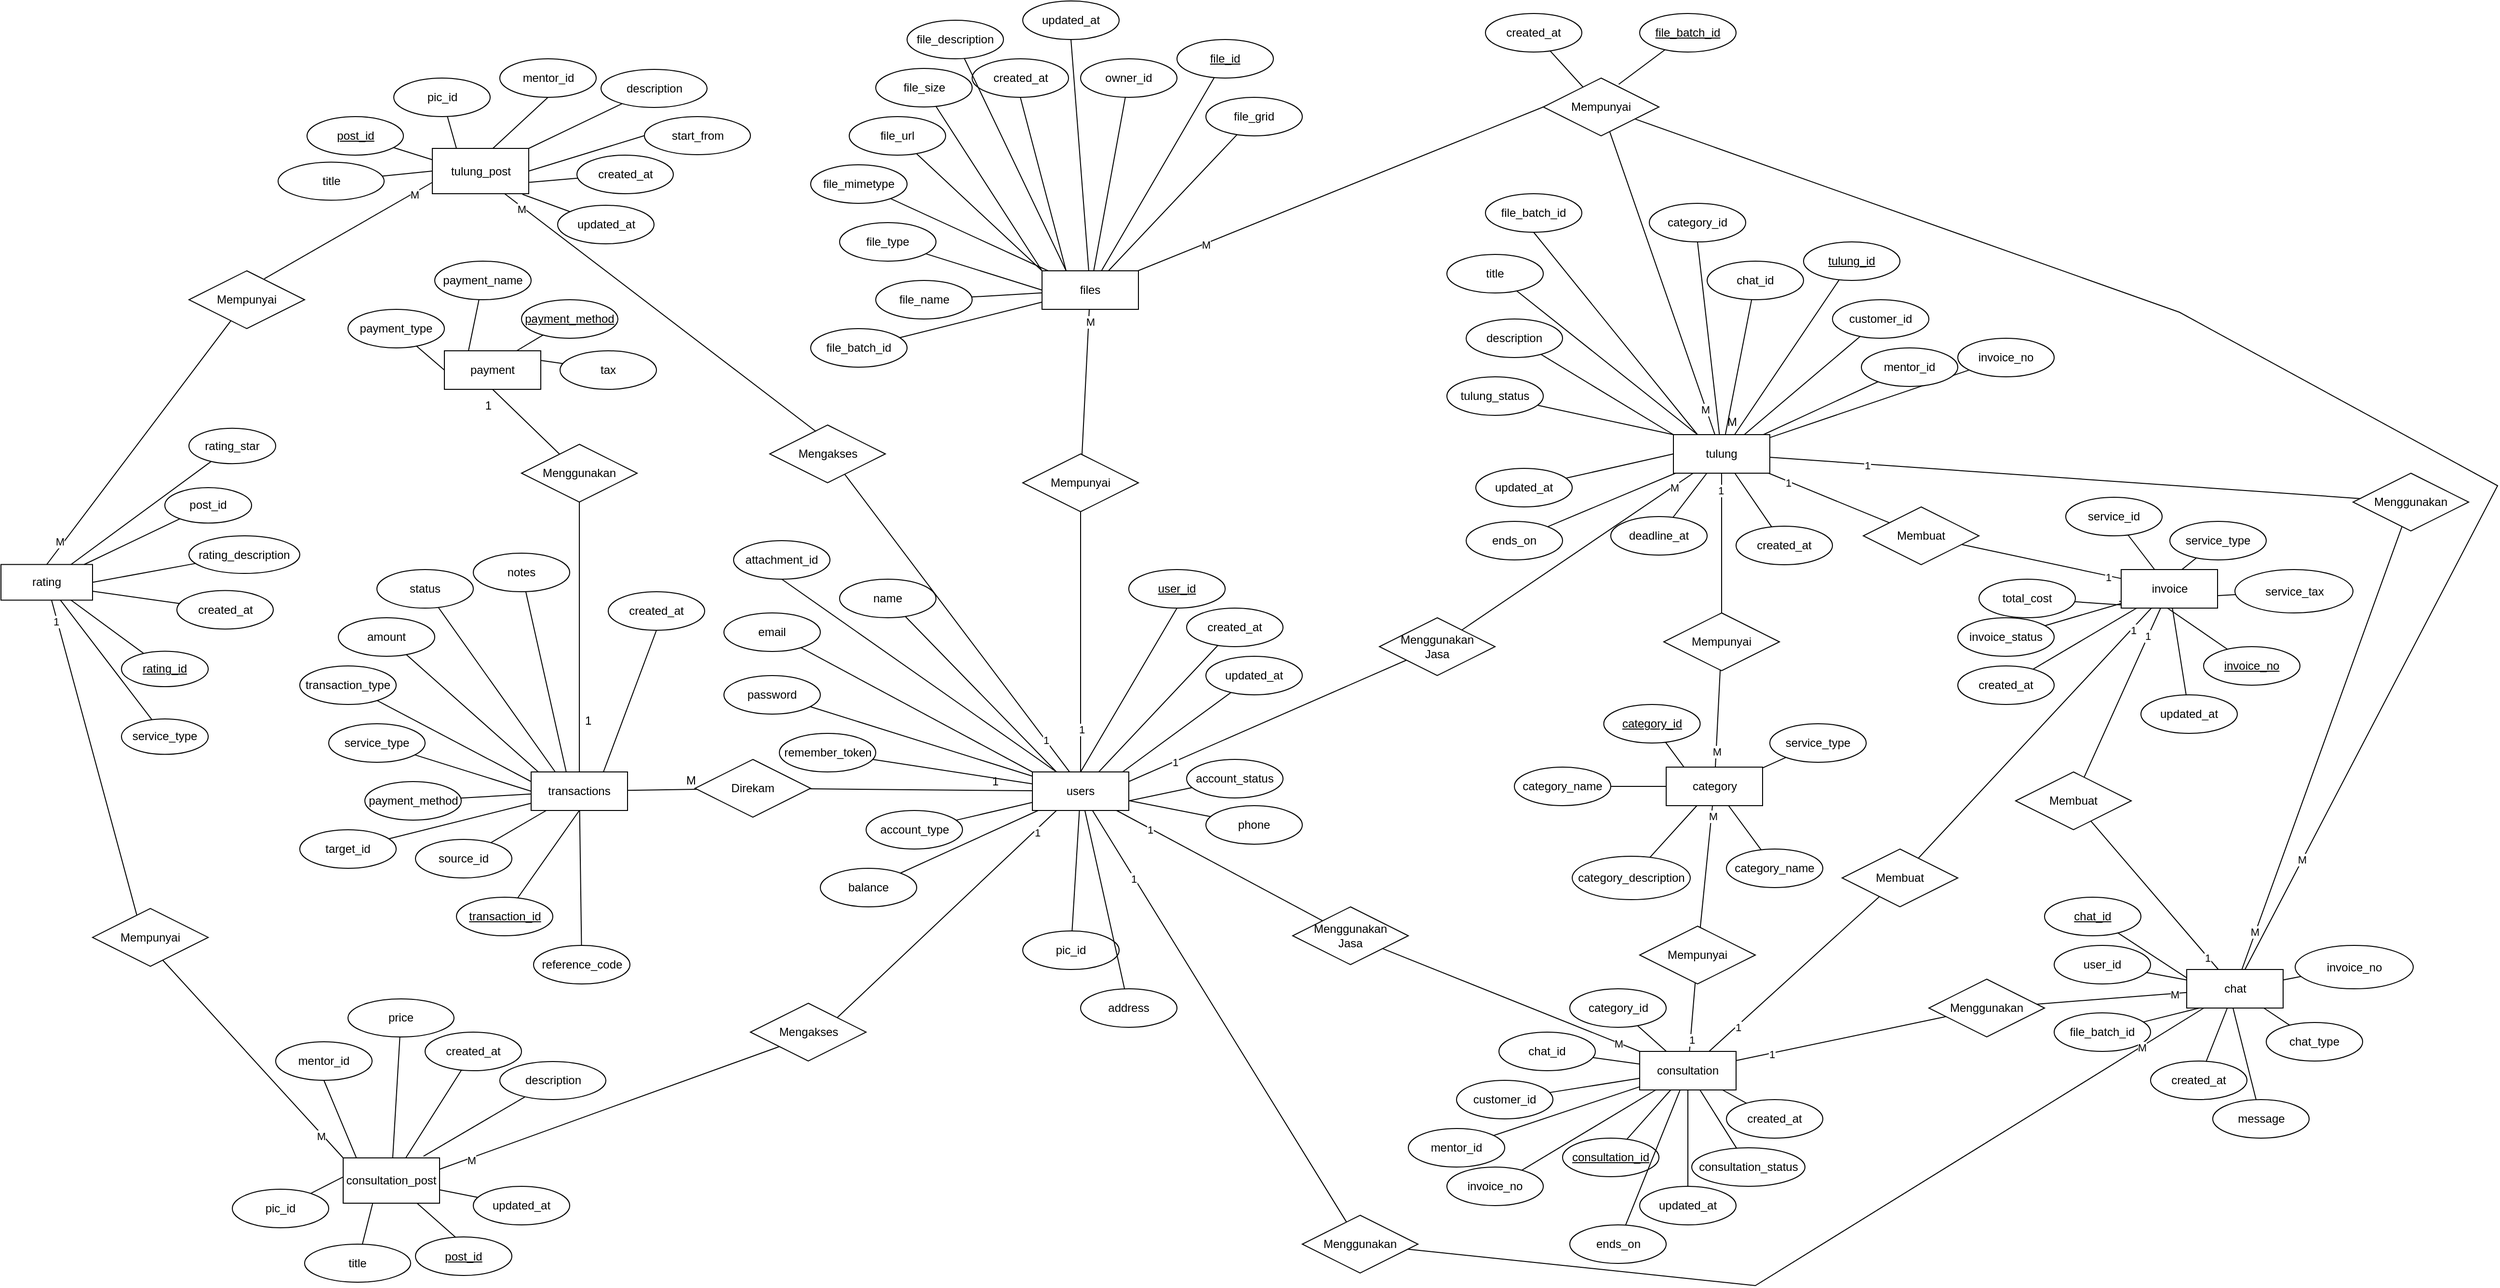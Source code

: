<mxfile version="21.3.2" type="github" pages="2">
  <diagram id="R2lEEEUBdFMjLlhIrx00" name="Page-1">
    <mxGraphModel dx="2204" dy="608" grid="1" gridSize="10" guides="1" tooltips="1" connect="1" arrows="1" fold="1" page="1" pageScale="1" pageWidth="850" pageHeight="1100" math="0" shadow="0" extFonts="Permanent Marker^https://fonts.googleapis.com/css?family=Permanent+Marker">
      <root>
        <mxCell id="0" />
        <mxCell id="1" parent="0" />
        <mxCell id="Clix4Bp29KnAu1q2UwQA-1" value="users" style="whiteSpace=wrap;html=1;align=center;" parent="1" vertex="1">
          <mxGeometry x="780" y="837" width="100" height="40" as="geometry" />
        </mxCell>
        <mxCell id="Clix4Bp29KnAu1q2UwQA-2" value="user_id" style="ellipse;whiteSpace=wrap;html=1;align=center;fontStyle=4;" parent="1" vertex="1">
          <mxGeometry x="880" y="627" width="100" height="40" as="geometry" />
        </mxCell>
        <mxCell id="Clix4Bp29KnAu1q2UwQA-5" value="" style="endArrow=none;html=1;rounded=0;exitX=0.5;exitY=1;exitDx=0;exitDy=0;entryX=0.5;entryY=0;entryDx=0;entryDy=0;" parent="1" source="Clix4Bp29KnAu1q2UwQA-2" target="Clix4Bp29KnAu1q2UwQA-1" edge="1">
          <mxGeometry relative="1" as="geometry">
            <mxPoint x="890" y="837" as="sourcePoint" />
            <mxPoint x="1050" y="837" as="targetPoint" />
          </mxGeometry>
        </mxCell>
        <mxCell id="Clix4Bp29KnAu1q2UwQA-9" value="attachment_id" style="ellipse;whiteSpace=wrap;html=1;align=center;" parent="1" vertex="1">
          <mxGeometry x="470" y="597" width="100" height="40" as="geometry" />
        </mxCell>
        <mxCell id="Clix4Bp29KnAu1q2UwQA-10" value="" style="endArrow=none;html=1;rounded=0;exitX=0.5;exitY=1;exitDx=0;exitDy=0;entryX=0.25;entryY=0;entryDx=0;entryDy=0;" parent="1" source="Clix4Bp29KnAu1q2UwQA-9" target="Clix4Bp29KnAu1q2UwQA-1" edge="1">
          <mxGeometry relative="1" as="geometry">
            <mxPoint x="840" y="837" as="sourcePoint" />
            <mxPoint x="840" y="867" as="targetPoint" />
          </mxGeometry>
        </mxCell>
        <mxCell id="Clix4Bp29KnAu1q2UwQA-12" value="pic_id" style="ellipse;whiteSpace=wrap;html=1;align=center;" parent="1" vertex="1">
          <mxGeometry x="770" y="1002" width="100" height="40" as="geometry" />
        </mxCell>
        <mxCell id="Clix4Bp29KnAu1q2UwQA-13" value="" style="endArrow=none;html=1;rounded=0;" parent="1" source="Clix4Bp29KnAu1q2UwQA-12" target="Clix4Bp29KnAu1q2UwQA-1" edge="1">
          <mxGeometry relative="1" as="geometry">
            <mxPoint x="710" y="1027" as="sourcePoint" />
            <mxPoint x="775" y="912" as="targetPoint" />
          </mxGeometry>
        </mxCell>
        <mxCell id="Clix4Bp29KnAu1q2UwQA-14" value="name" style="ellipse;whiteSpace=wrap;html=1;align=center;" parent="1" vertex="1">
          <mxGeometry x="580" y="637" width="100" height="40" as="geometry" />
        </mxCell>
        <mxCell id="Clix4Bp29KnAu1q2UwQA-15" value="" style="endArrow=none;html=1;rounded=0;entryX=0.25;entryY=0;entryDx=0;entryDy=0;" parent="1" source="Clix4Bp29KnAu1q2UwQA-14" target="Clix4Bp29KnAu1q2UwQA-1" edge="1">
          <mxGeometry relative="1" as="geometry">
            <mxPoint x="787.5" y="947" as="sourcePoint" />
            <mxPoint x="753" y="967" as="targetPoint" />
          </mxGeometry>
        </mxCell>
        <mxCell id="Clix4Bp29KnAu1q2UwQA-17" value="email" style="ellipse;whiteSpace=wrap;html=1;align=center;" parent="1" vertex="1">
          <mxGeometry x="460" y="672" width="100" height="40" as="geometry" />
        </mxCell>
        <mxCell id="Clix4Bp29KnAu1q2UwQA-18" value="" style="endArrow=none;html=1;rounded=0;entryX=0;entryY=0;entryDx=0;entryDy=0;" parent="1" source="Clix4Bp29KnAu1q2UwQA-17" target="Clix4Bp29KnAu1q2UwQA-1" edge="1">
          <mxGeometry relative="1" as="geometry">
            <mxPoint x="780" y="997" as="sourcePoint" />
            <mxPoint x="772.5" y="947" as="targetPoint" />
          </mxGeometry>
        </mxCell>
        <mxCell id="Clix4Bp29KnAu1q2UwQA-19" value="phone" style="ellipse;whiteSpace=wrap;html=1;align=center;" parent="1" vertex="1">
          <mxGeometry x="960" y="872" width="100" height="40" as="geometry" />
        </mxCell>
        <mxCell id="Clix4Bp29KnAu1q2UwQA-21" value="address" style="ellipse;whiteSpace=wrap;html=1;align=center;" parent="1" vertex="1">
          <mxGeometry x="830" y="1062" width="100" height="40" as="geometry" />
        </mxCell>
        <mxCell id="Clix4Bp29KnAu1q2UwQA-22" value="" style="endArrow=none;html=1;rounded=0;" parent="1" source="Clix4Bp29KnAu1q2UwQA-21" target="Clix4Bp29KnAu1q2UwQA-1" edge="1">
          <mxGeometry relative="1" as="geometry">
            <mxPoint x="800" y="1017" as="sourcePoint" />
            <mxPoint x="810" y="917" as="targetPoint" />
          </mxGeometry>
        </mxCell>
        <mxCell id="Clix4Bp29KnAu1q2UwQA-23" value="password" style="ellipse;whiteSpace=wrap;html=1;align=center;" parent="1" vertex="1">
          <mxGeometry x="460" y="737" width="100" height="40" as="geometry" />
        </mxCell>
        <mxCell id="Clix4Bp29KnAu1q2UwQA-24" value="" style="endArrow=none;html=1;rounded=0;" parent="1" source="Clix4Bp29KnAu1q2UwQA-23" target="Clix4Bp29KnAu1q2UwQA-1" edge="1">
          <mxGeometry relative="1" as="geometry">
            <mxPoint x="810" y="1027" as="sourcePoint" />
            <mxPoint x="820" y="927" as="targetPoint" />
          </mxGeometry>
        </mxCell>
        <mxCell id="Clix4Bp29KnAu1q2UwQA-25" value="remember_token" style="ellipse;whiteSpace=wrap;html=1;align=center;" parent="1" vertex="1">
          <mxGeometry x="517.5" y="797" width="100" height="40" as="geometry" />
        </mxCell>
        <mxCell id="Clix4Bp29KnAu1q2UwQA-26" value="" style="endArrow=none;html=1;rounded=0;" parent="1" source="Clix4Bp29KnAu1q2UwQA-25" target="Clix4Bp29KnAu1q2UwQA-1" edge="1">
          <mxGeometry relative="1" as="geometry">
            <mxPoint x="980" y="1117" as="sourcePoint" />
            <mxPoint x="990" y="1017" as="targetPoint" />
          </mxGeometry>
        </mxCell>
        <mxCell id="Clix4Bp29KnAu1q2UwQA-27" value="account_type" style="ellipse;whiteSpace=wrap;html=1;align=center;" parent="1" vertex="1">
          <mxGeometry x="607.5" y="877" width="100" height="40" as="geometry" />
        </mxCell>
        <mxCell id="Clix4Bp29KnAu1q2UwQA-28" value="" style="endArrow=none;html=1;rounded=0;" parent="1" source="Clix4Bp29KnAu1q2UwQA-27" target="Clix4Bp29KnAu1q2UwQA-1" edge="1">
          <mxGeometry relative="1" as="geometry">
            <mxPoint x="830" y="1047" as="sourcePoint" />
            <mxPoint x="840" y="947" as="targetPoint" />
          </mxGeometry>
        </mxCell>
        <mxCell id="Clix4Bp29KnAu1q2UwQA-30" value="balance" style="ellipse;whiteSpace=wrap;html=1;align=center;" parent="1" vertex="1">
          <mxGeometry x="560" y="937" width="100" height="40" as="geometry" />
        </mxCell>
        <mxCell id="Clix4Bp29KnAu1q2UwQA-31" value="" style="endArrow=none;html=1;rounded=0;" parent="1" source="Clix4Bp29KnAu1q2UwQA-30" target="Clix4Bp29KnAu1q2UwQA-1" edge="1">
          <mxGeometry relative="1" as="geometry">
            <mxPoint x="871" y="997" as="sourcePoint" />
            <mxPoint x="880" y="847" as="targetPoint" />
          </mxGeometry>
        </mxCell>
        <mxCell id="Clix4Bp29KnAu1q2UwQA-32" value="account_status" style="ellipse;whiteSpace=wrap;html=1;align=center;" parent="1" vertex="1">
          <mxGeometry x="940" y="824" width="100" height="40" as="geometry" />
        </mxCell>
        <mxCell id="Clix4Bp29KnAu1q2UwQA-33" value="" style="endArrow=none;html=1;rounded=0;entryX=1;entryY=0.75;entryDx=0;entryDy=0;" parent="1" source="Clix4Bp29KnAu1q2UwQA-32" target="Clix4Bp29KnAu1q2UwQA-1" edge="1">
          <mxGeometry relative="1" as="geometry">
            <mxPoint x="850" y="1067" as="sourcePoint" />
            <mxPoint x="859" y="917" as="targetPoint" />
          </mxGeometry>
        </mxCell>
        <mxCell id="Clix4Bp29KnAu1q2UwQA-34" value="created_at" style="ellipse;whiteSpace=wrap;html=1;align=center;" parent="1" vertex="1">
          <mxGeometry x="940" y="667" width="100" height="40" as="geometry" />
        </mxCell>
        <mxCell id="Clix4Bp29KnAu1q2UwQA-35" value="" style="endArrow=none;html=1;rounded=0;" parent="1" source="Clix4Bp29KnAu1q2UwQA-34" target="Clix4Bp29KnAu1q2UwQA-1" edge="1">
          <mxGeometry relative="1" as="geometry">
            <mxPoint x="931" y="907" as="sourcePoint" />
            <mxPoint x="940" y="757" as="targetPoint" />
          </mxGeometry>
        </mxCell>
        <mxCell id="Clix4Bp29KnAu1q2UwQA-36" value="updated_at" style="ellipse;whiteSpace=wrap;html=1;align=center;" parent="1" vertex="1">
          <mxGeometry x="960" y="717" width="100" height="40" as="geometry" />
        </mxCell>
        <mxCell id="Clix4Bp29KnAu1q2UwQA-37" value="" style="endArrow=none;html=1;rounded=0;entryX=0.939;entryY=-0.006;entryDx=0;entryDy=0;entryPerimeter=0;" parent="1" source="Clix4Bp29KnAu1q2UwQA-36" target="Clix4Bp29KnAu1q2UwQA-1" edge="1">
          <mxGeometry relative="1" as="geometry">
            <mxPoint x="931" y="867" as="sourcePoint" />
            <mxPoint x="880" y="845" as="targetPoint" />
          </mxGeometry>
        </mxCell>
        <mxCell id="Clix4Bp29KnAu1q2UwQA-38" value="transactions" style="whiteSpace=wrap;html=1;align=center;" parent="1" vertex="1">
          <mxGeometry x="260" y="837" width="100" height="40" as="geometry" />
        </mxCell>
        <mxCell id="Clix4Bp29KnAu1q2UwQA-39" value="transaction_id" style="ellipse;whiteSpace=wrap;html=1;align=center;fontStyle=4;" parent="1" vertex="1">
          <mxGeometry x="182.5" y="967" width="100" height="40" as="geometry" />
        </mxCell>
        <mxCell id="Clix4Bp29KnAu1q2UwQA-40" value="" style="endArrow=none;html=1;rounded=0;entryX=0.5;entryY=1;entryDx=0;entryDy=0;" parent="1" source="Clix4Bp29KnAu1q2UwQA-39" target="Clix4Bp29KnAu1q2UwQA-38" edge="1">
          <mxGeometry relative="1" as="geometry">
            <mxPoint x="370" y="817" as="sourcePoint" />
            <mxPoint x="530" y="817" as="targetPoint" />
          </mxGeometry>
        </mxCell>
        <mxCell id="Clix4Bp29KnAu1q2UwQA-41" value="created_at" style="ellipse;whiteSpace=wrap;html=1;align=center;" parent="1" vertex="1">
          <mxGeometry x="340" y="650" width="100" height="40" as="geometry" />
        </mxCell>
        <mxCell id="Clix4Bp29KnAu1q2UwQA-42" value="" style="endArrow=none;html=1;rounded=0;exitX=0.5;exitY=1;exitDx=0;exitDy=0;entryX=0.75;entryY=0;entryDx=0;entryDy=0;" parent="1" source="Clix4Bp29KnAu1q2UwQA-41" target="Clix4Bp29KnAu1q2UwQA-38" edge="1">
          <mxGeometry relative="1" as="geometry">
            <mxPoint x="320" y="817" as="sourcePoint" />
            <mxPoint x="320" y="847" as="targetPoint" />
          </mxGeometry>
        </mxCell>
        <mxCell id="Clix4Bp29KnAu1q2UwQA-43" value="reference_code" style="ellipse;whiteSpace=wrap;html=1;align=center;" parent="1" vertex="1">
          <mxGeometry x="262.5" y="1017" width="100" height="40" as="geometry" />
        </mxCell>
        <mxCell id="Clix4Bp29KnAu1q2UwQA-44" value="" style="endArrow=none;html=1;rounded=0;" parent="1" source="Clix4Bp29KnAu1q2UwQA-43" target="Clix4Bp29KnAu1q2UwQA-38" edge="1">
          <mxGeometry relative="1" as="geometry">
            <mxPoint x="352.5" y="997" as="sourcePoint" />
            <mxPoint x="255" y="892" as="targetPoint" />
          </mxGeometry>
        </mxCell>
        <mxCell id="Clix4Bp29KnAu1q2UwQA-45" value="notes" style="ellipse;whiteSpace=wrap;html=1;align=center;" parent="1" vertex="1">
          <mxGeometry x="200" y="610" width="100" height="40" as="geometry" />
        </mxCell>
        <mxCell id="Clix4Bp29KnAu1q2UwQA-46" value="" style="endArrow=none;html=1;rounded=0;entryX=0.363;entryY=-0.011;entryDx=0;entryDy=0;entryPerimeter=0;" parent="1" source="Clix4Bp29KnAu1q2UwQA-45" target="Clix4Bp29KnAu1q2UwQA-38" edge="1">
          <mxGeometry relative="1" as="geometry">
            <mxPoint x="267.5" y="927" as="sourcePoint" />
            <mxPoint x="233" y="947" as="targetPoint" />
          </mxGeometry>
        </mxCell>
        <mxCell id="Clix4Bp29KnAu1q2UwQA-47" value="status" style="ellipse;whiteSpace=wrap;html=1;align=center;" parent="1" vertex="1">
          <mxGeometry x="100" y="627.01" width="100" height="40" as="geometry" />
        </mxCell>
        <mxCell id="Clix4Bp29KnAu1q2UwQA-48" value="" style="endArrow=none;html=1;rounded=0;entryX=0.25;entryY=0;entryDx=0;entryDy=0;" parent="1" source="Clix4Bp29KnAu1q2UwQA-47" target="Clix4Bp29KnAu1q2UwQA-38" edge="1">
          <mxGeometry relative="1" as="geometry">
            <mxPoint x="260" y="977" as="sourcePoint" />
            <mxPoint x="252.5" y="927" as="targetPoint" />
          </mxGeometry>
        </mxCell>
        <mxCell id="Clix4Bp29KnAu1q2UwQA-49" value="amount" style="ellipse;whiteSpace=wrap;html=1;align=center;" parent="1" vertex="1">
          <mxGeometry x="60" y="677" width="100" height="40" as="geometry" />
        </mxCell>
        <mxCell id="Clix4Bp29KnAu1q2UwQA-50" value="" style="endArrow=none;html=1;rounded=0;entryX=0.076;entryY=0.004;entryDx=0;entryDy=0;entryPerimeter=0;" parent="1" source="Clix4Bp29KnAu1q2UwQA-49" target="Clix4Bp29KnAu1q2UwQA-38" edge="1">
          <mxGeometry relative="1" as="geometry">
            <mxPoint x="300" y="1027" as="sourcePoint" />
            <mxPoint x="310" y="927" as="targetPoint" />
          </mxGeometry>
        </mxCell>
        <mxCell id="Clix4Bp29KnAu1q2UwQA-51" value="transaction_type" style="ellipse;whiteSpace=wrap;html=1;align=center;" parent="1" vertex="1">
          <mxGeometry x="20" y="727" width="100" height="40" as="geometry" />
        </mxCell>
        <mxCell id="Clix4Bp29KnAu1q2UwQA-52" value="" style="endArrow=none;html=1;rounded=0;entryX=0;entryY=0.25;entryDx=0;entryDy=0;" parent="1" source="Clix4Bp29KnAu1q2UwQA-51" target="Clix4Bp29KnAu1q2UwQA-38" edge="1">
          <mxGeometry relative="1" as="geometry">
            <mxPoint x="280" y="997" as="sourcePoint" />
            <mxPoint x="290" y="897" as="targetPoint" />
          </mxGeometry>
        </mxCell>
        <mxCell id="Clix4Bp29KnAu1q2UwQA-53" value="service_type" style="ellipse;whiteSpace=wrap;html=1;align=center;" parent="1" vertex="1">
          <mxGeometry x="50" y="787" width="100" height="40" as="geometry" />
        </mxCell>
        <mxCell id="Clix4Bp29KnAu1q2UwQA-54" value="" style="endArrow=none;html=1;rounded=0;entryX=0;entryY=0.5;entryDx=0;entryDy=0;" parent="1" source="Clix4Bp29KnAu1q2UwQA-53" target="Clix4Bp29KnAu1q2UwQA-38" edge="1">
          <mxGeometry relative="1" as="geometry">
            <mxPoint x="290" y="1007" as="sourcePoint" />
            <mxPoint x="300" y="907" as="targetPoint" />
          </mxGeometry>
        </mxCell>
        <mxCell id="Clix4Bp29KnAu1q2UwQA-55" value="payment_method" style="ellipse;whiteSpace=wrap;html=1;align=center;" parent="1" vertex="1">
          <mxGeometry x="87.5" y="847" width="100" height="40" as="geometry" />
        </mxCell>
        <mxCell id="Clix4Bp29KnAu1q2UwQA-56" value="" style="endArrow=none;html=1;rounded=0;" parent="1" source="Clix4Bp29KnAu1q2UwQA-55" target="Clix4Bp29KnAu1q2UwQA-38" edge="1">
          <mxGeometry relative="1" as="geometry">
            <mxPoint x="460" y="1097" as="sourcePoint" />
            <mxPoint x="470" y="997" as="targetPoint" />
          </mxGeometry>
        </mxCell>
        <mxCell id="Clix4Bp29KnAu1q2UwQA-57" value="target_id" style="ellipse;whiteSpace=wrap;html=1;align=center;" parent="1" vertex="1">
          <mxGeometry x="20" y="897" width="100" height="40" as="geometry" />
        </mxCell>
        <mxCell id="Clix4Bp29KnAu1q2UwQA-58" value="" style="endArrow=none;html=1;rounded=0;" parent="1" source="Clix4Bp29KnAu1q2UwQA-57" target="Clix4Bp29KnAu1q2UwQA-38" edge="1">
          <mxGeometry relative="1" as="geometry">
            <mxPoint x="310" y="1027" as="sourcePoint" />
            <mxPoint x="320" y="927" as="targetPoint" />
          </mxGeometry>
        </mxCell>
        <mxCell id="Clix4Bp29KnAu1q2UwQA-59" value="source_id" style="ellipse;whiteSpace=wrap;html=1;align=center;" parent="1" vertex="1">
          <mxGeometry x="140" y="907" width="100" height="40" as="geometry" />
        </mxCell>
        <mxCell id="Clix4Bp29KnAu1q2UwQA-60" value="" style="endArrow=none;html=1;rounded=0;" parent="1" source="Clix4Bp29KnAu1q2UwQA-59" target="Clix4Bp29KnAu1q2UwQA-38" edge="1">
          <mxGeometry relative="1" as="geometry">
            <mxPoint x="351" y="977" as="sourcePoint" />
            <mxPoint x="360" y="827" as="targetPoint" />
          </mxGeometry>
        </mxCell>
        <mxCell id="Clix4Bp29KnAu1q2UwQA-67" value="Direkam" style="shape=rhombus;perimeter=rhombusPerimeter;whiteSpace=wrap;html=1;align=center;" parent="1" vertex="1">
          <mxGeometry x="430" y="824" width="120" height="60" as="geometry" />
        </mxCell>
        <mxCell id="Clix4Bp29KnAu1q2UwQA-68" value="" style="endArrow=none;html=1;rounded=0;" parent="1" source="Clix4Bp29KnAu1q2UwQA-38" target="Clix4Bp29KnAu1q2UwQA-67" edge="1">
          <mxGeometry relative="1" as="geometry">
            <mxPoint x="180" y="547" as="sourcePoint" />
            <mxPoint x="340" y="547" as="targetPoint" />
          </mxGeometry>
        </mxCell>
        <mxCell id="Clix4Bp29KnAu1q2UwQA-69" value="M" style="resizable=0;html=1;whiteSpace=wrap;align=left;verticalAlign=bottom;" parent="Clix4Bp29KnAu1q2UwQA-68" connectable="0" vertex="1">
          <mxGeometry x="-1" relative="1" as="geometry">
            <mxPoint x="59" y="-2" as="offset" />
          </mxGeometry>
        </mxCell>
        <mxCell id="Clix4Bp29KnAu1q2UwQA-71" value="" style="endArrow=none;html=1;rounded=0;" parent="1" source="Clix4Bp29KnAu1q2UwQA-67" target="Clix4Bp29KnAu1q2UwQA-1" edge="1">
          <mxGeometry relative="1" as="geometry">
            <mxPoint x="420" y="667" as="sourcePoint" />
            <mxPoint x="454" y="433" as="targetPoint" />
          </mxGeometry>
        </mxCell>
        <mxCell id="Clix4Bp29KnAu1q2UwQA-73" value="1" style="resizable=0;html=1;whiteSpace=wrap;align=right;verticalAlign=bottom;" parent="Clix4Bp29KnAu1q2UwQA-71" connectable="0" vertex="1">
          <mxGeometry x="1" relative="1" as="geometry">
            <mxPoint x="-33" y="-1" as="offset" />
          </mxGeometry>
        </mxCell>
        <mxCell id="Clix4Bp29KnAu1q2UwQA-75" value="payment_method" style="ellipse;whiteSpace=wrap;html=1;align=center;fontStyle=4;" parent="1" vertex="1">
          <mxGeometry x="250" y="347" width="100" height="40" as="geometry" />
        </mxCell>
        <mxCell id="Clix4Bp29KnAu1q2UwQA-76" value="" style="endArrow=none;html=1;rounded=0;entryX=0.75;entryY=0;entryDx=0;entryDy=0;" parent="1" source="Clix4Bp29KnAu1q2UwQA-75" target="Clix4Bp29KnAu1q2UwQA-85" edge="1">
          <mxGeometry relative="1" as="geometry">
            <mxPoint x="370" y="327" as="sourcePoint" />
            <mxPoint x="310.5" y="387" as="targetPoint" />
          </mxGeometry>
        </mxCell>
        <mxCell id="Clix4Bp29KnAu1q2UwQA-77" value="payment_name" style="ellipse;whiteSpace=wrap;html=1;align=center;" parent="1" vertex="1">
          <mxGeometry x="160" y="307" width="100" height="40" as="geometry" />
        </mxCell>
        <mxCell id="Clix4Bp29KnAu1q2UwQA-78" value="" style="endArrow=none;html=1;rounded=0;entryX=0.25;entryY=0;entryDx=0;entryDy=0;" parent="1" source="Clix4Bp29KnAu1q2UwQA-77" target="Clix4Bp29KnAu1q2UwQA-85" edge="1">
          <mxGeometry relative="1" as="geometry">
            <mxPoint x="352.5" y="507" as="sourcePoint" />
            <mxPoint x="310.5" y="387" as="targetPoint" />
          </mxGeometry>
        </mxCell>
        <mxCell id="Clix4Bp29KnAu1q2UwQA-79" value="payment_type" style="ellipse;whiteSpace=wrap;html=1;align=center;" parent="1" vertex="1">
          <mxGeometry x="70" y="357" width="100" height="40" as="geometry" />
        </mxCell>
        <mxCell id="Clix4Bp29KnAu1q2UwQA-80" value="" style="endArrow=none;html=1;rounded=0;entryX=0;entryY=0.5;entryDx=0;entryDy=0;" parent="1" source="Clix4Bp29KnAu1q2UwQA-79" target="Clix4Bp29KnAu1q2UwQA-85" edge="1">
          <mxGeometry relative="1" as="geometry">
            <mxPoint x="460" y="607" as="sourcePoint" />
            <mxPoint x="260.5" y="370" as="targetPoint" />
          </mxGeometry>
        </mxCell>
        <mxCell id="Clix4Bp29KnAu1q2UwQA-83" value="tax" style="ellipse;whiteSpace=wrap;html=1;align=center;" parent="1" vertex="1">
          <mxGeometry x="290" y="400" width="100" height="40" as="geometry" />
        </mxCell>
        <mxCell id="Clix4Bp29KnAu1q2UwQA-84" value="" style="endArrow=none;html=1;rounded=0;entryX=1;entryY=0.25;entryDx=0;entryDy=0;" parent="1" source="Clix4Bp29KnAu1q2UwQA-83" target="Clix4Bp29KnAu1q2UwQA-85" edge="1">
          <mxGeometry relative="1" as="geometry">
            <mxPoint x="351" y="487" as="sourcePoint" />
            <mxPoint x="275.5" y="387" as="targetPoint" />
          </mxGeometry>
        </mxCell>
        <mxCell id="Clix4Bp29KnAu1q2UwQA-85" value="payment" style="whiteSpace=wrap;html=1;align=center;" parent="1" vertex="1">
          <mxGeometry x="170" y="400" width="100" height="40" as="geometry" />
        </mxCell>
        <mxCell id="Clix4Bp29KnAu1q2UwQA-86" value="Menggunakan" style="shape=rhombus;perimeter=rhombusPerimeter;whiteSpace=wrap;html=1;align=center;" parent="1" vertex="1">
          <mxGeometry x="250" y="497" width="120" height="60" as="geometry" />
        </mxCell>
        <mxCell id="Clix4Bp29KnAu1q2UwQA-87" value="" style="endArrow=none;html=1;rounded=0;exitX=0.5;exitY=0;exitDx=0;exitDy=0;" parent="1" source="Clix4Bp29KnAu1q2UwQA-38" target="Clix4Bp29KnAu1q2UwQA-86" edge="1">
          <mxGeometry relative="1" as="geometry">
            <mxPoint x="303.431" y="882" as="sourcePoint" />
            <mxPoint x="239.26" y="362" as="targetPoint" />
          </mxGeometry>
        </mxCell>
        <mxCell id="Clix4Bp29KnAu1q2UwQA-88" value="1" style="resizable=0;html=1;whiteSpace=wrap;align=left;verticalAlign=bottom;" parent="Clix4Bp29KnAu1q2UwQA-87" connectable="0" vertex="1">
          <mxGeometry x="-1" relative="1" as="geometry">
            <mxPoint x="4" y="-45" as="offset" />
          </mxGeometry>
        </mxCell>
        <mxCell id="Clix4Bp29KnAu1q2UwQA-89" value="" style="endArrow=none;html=1;rounded=0;entryX=0.5;entryY=1;entryDx=0;entryDy=0;" parent="1" source="Clix4Bp29KnAu1q2UwQA-86" target="Clix4Bp29KnAu1q2UwQA-85" edge="1">
          <mxGeometry relative="1" as="geometry">
            <mxPoint x="319.26" y="482" as="sourcePoint" />
            <mxPoint x="297.5" y="412" as="targetPoint" />
          </mxGeometry>
        </mxCell>
        <mxCell id="Clix4Bp29KnAu1q2UwQA-90" value="1" style="resizable=0;html=1;whiteSpace=wrap;align=right;verticalAlign=bottom;" parent="Clix4Bp29KnAu1q2UwQA-89" connectable="0" vertex="1">
          <mxGeometry x="1" relative="1" as="geometry">
            <mxPoint y="25" as="offset" />
          </mxGeometry>
        </mxCell>
        <mxCell id="Clix4Bp29KnAu1q2UwQA-91" value="files" style="whiteSpace=wrap;html=1;align=center;" parent="1" vertex="1">
          <mxGeometry x="790" y="317" width="100" height="40" as="geometry" />
        </mxCell>
        <mxCell id="Clix4Bp29KnAu1q2UwQA-92" value="file_id" style="ellipse;whiteSpace=wrap;html=1;align=center;fontStyle=4;" parent="1" vertex="1">
          <mxGeometry x="930" y="77" width="100" height="40" as="geometry" />
        </mxCell>
        <mxCell id="Clix4Bp29KnAu1q2UwQA-93" value="" style="endArrow=none;html=1;rounded=0;" parent="1" source="Clix4Bp29KnAu1q2UwQA-92" target="Clix4Bp29KnAu1q2UwQA-91" edge="1">
          <mxGeometry relative="1" as="geometry">
            <mxPoint x="900" y="297" as="sourcePoint" />
            <mxPoint x="1060" y="297" as="targetPoint" />
          </mxGeometry>
        </mxCell>
        <mxCell id="Clix4Bp29KnAu1q2UwQA-94" value="created_at" style="ellipse;whiteSpace=wrap;html=1;align=center;" parent="1" vertex="1">
          <mxGeometry x="717.5" y="97" width="100" height="40" as="geometry" />
        </mxCell>
        <mxCell id="Clix4Bp29KnAu1q2UwQA-95" value="" style="endArrow=none;html=1;rounded=0;exitX=0.5;exitY=1;exitDx=0;exitDy=0;entryX=0.25;entryY=0;entryDx=0;entryDy=0;" parent="1" source="Clix4Bp29KnAu1q2UwQA-94" target="Clix4Bp29KnAu1q2UwQA-91" edge="1">
          <mxGeometry relative="1" as="geometry">
            <mxPoint x="850" y="297" as="sourcePoint" />
            <mxPoint x="850" y="327" as="targetPoint" />
          </mxGeometry>
        </mxCell>
        <mxCell id="Clix4Bp29KnAu1q2UwQA-96" value="owner_id" style="ellipse;whiteSpace=wrap;html=1;align=center;" parent="1" vertex="1">
          <mxGeometry x="830" y="97" width="100" height="40" as="geometry" />
        </mxCell>
        <mxCell id="Clix4Bp29KnAu1q2UwQA-97" value="" style="endArrow=none;html=1;rounded=0;" parent="1" source="Clix4Bp29KnAu1q2UwQA-96" target="Clix4Bp29KnAu1q2UwQA-91" edge="1">
          <mxGeometry relative="1" as="geometry">
            <mxPoint x="882.5" y="477" as="sourcePoint" />
            <mxPoint x="785" y="372" as="targetPoint" />
          </mxGeometry>
        </mxCell>
        <mxCell id="Clix4Bp29KnAu1q2UwQA-98" value="file_description" style="ellipse;whiteSpace=wrap;html=1;align=center;" parent="1" vertex="1">
          <mxGeometry x="650" y="57" width="100" height="40" as="geometry" />
        </mxCell>
        <mxCell id="Clix4Bp29KnAu1q2UwQA-99" value="" style="endArrow=none;html=1;rounded=0;entryX=0.25;entryY=0;entryDx=0;entryDy=0;" parent="1" source="Clix4Bp29KnAu1q2UwQA-98" target="Clix4Bp29KnAu1q2UwQA-91" edge="1">
          <mxGeometry relative="1" as="geometry">
            <mxPoint x="797.5" y="407" as="sourcePoint" />
            <mxPoint x="763" y="427" as="targetPoint" />
          </mxGeometry>
        </mxCell>
        <mxCell id="Clix4Bp29KnAu1q2UwQA-100" value="file_size" style="ellipse;whiteSpace=wrap;html=1;align=center;" parent="1" vertex="1">
          <mxGeometry x="617.5" y="107" width="100" height="40" as="geometry" />
        </mxCell>
        <mxCell id="Clix4Bp29KnAu1q2UwQA-101" value="" style="endArrow=none;html=1;rounded=0;entryX=0;entryY=0;entryDx=0;entryDy=0;" parent="1" source="Clix4Bp29KnAu1q2UwQA-100" target="Clix4Bp29KnAu1q2UwQA-91" edge="1">
          <mxGeometry relative="1" as="geometry">
            <mxPoint x="790" y="457" as="sourcePoint" />
            <mxPoint x="782.5" y="407" as="targetPoint" />
          </mxGeometry>
        </mxCell>
        <mxCell id="Clix4Bp29KnAu1q2UwQA-102" value="file_url" style="ellipse;whiteSpace=wrap;html=1;align=center;" parent="1" vertex="1">
          <mxGeometry x="590" y="157" width="100" height="40" as="geometry" />
        </mxCell>
        <mxCell id="Clix4Bp29KnAu1q2UwQA-103" value="" style="endArrow=none;html=1;rounded=0;entryX=0;entryY=0;entryDx=0;entryDy=0;" parent="1" source="Clix4Bp29KnAu1q2UwQA-102" target="Clix4Bp29KnAu1q2UwQA-91" edge="1">
          <mxGeometry relative="1" as="geometry">
            <mxPoint x="830" y="507" as="sourcePoint" />
            <mxPoint x="840" y="407" as="targetPoint" />
          </mxGeometry>
        </mxCell>
        <mxCell id="Clix4Bp29KnAu1q2UwQA-104" value="file_mimetype" style="ellipse;whiteSpace=wrap;html=1;align=center;" parent="1" vertex="1">
          <mxGeometry x="550" y="207" width="100" height="40" as="geometry" />
        </mxCell>
        <mxCell id="Clix4Bp29KnAu1q2UwQA-105" value="" style="endArrow=none;html=1;rounded=0;" parent="1" source="Clix4Bp29KnAu1q2UwQA-104" target="Clix4Bp29KnAu1q2UwQA-91" edge="1">
          <mxGeometry relative="1" as="geometry">
            <mxPoint x="810" y="477" as="sourcePoint" />
            <mxPoint x="820" y="377" as="targetPoint" />
          </mxGeometry>
        </mxCell>
        <mxCell id="Clix4Bp29KnAu1q2UwQA-106" value="file_type" style="ellipse;whiteSpace=wrap;html=1;align=center;" parent="1" vertex="1">
          <mxGeometry x="580" y="267" width="100" height="40" as="geometry" />
        </mxCell>
        <mxCell id="Clix4Bp29KnAu1q2UwQA-107" value="" style="endArrow=none;html=1;rounded=0;entryX=0;entryY=0.5;entryDx=0;entryDy=0;" parent="1" source="Clix4Bp29KnAu1q2UwQA-106" target="Clix4Bp29KnAu1q2UwQA-91" edge="1">
          <mxGeometry relative="1" as="geometry">
            <mxPoint x="820" y="487" as="sourcePoint" />
            <mxPoint x="830" y="387" as="targetPoint" />
          </mxGeometry>
        </mxCell>
        <mxCell id="Clix4Bp29KnAu1q2UwQA-108" value="file_name" style="ellipse;whiteSpace=wrap;html=1;align=center;" parent="1" vertex="1">
          <mxGeometry x="617.5" y="327" width="100" height="40" as="geometry" />
        </mxCell>
        <mxCell id="Clix4Bp29KnAu1q2UwQA-109" value="" style="endArrow=none;html=1;rounded=0;" parent="1" source="Clix4Bp29KnAu1q2UwQA-108" target="Clix4Bp29KnAu1q2UwQA-91" edge="1">
          <mxGeometry relative="1" as="geometry">
            <mxPoint x="990" y="577" as="sourcePoint" />
            <mxPoint x="1000" y="477" as="targetPoint" />
          </mxGeometry>
        </mxCell>
        <mxCell id="Clix4Bp29KnAu1q2UwQA-110" value="file_batch_id" style="ellipse;whiteSpace=wrap;html=1;align=center;" parent="1" vertex="1">
          <mxGeometry x="550" y="377" width="100" height="40" as="geometry" />
        </mxCell>
        <mxCell id="Clix4Bp29KnAu1q2UwQA-111" value="" style="endArrow=none;html=1;rounded=0;" parent="1" source="Clix4Bp29KnAu1q2UwQA-110" target="Clix4Bp29KnAu1q2UwQA-91" edge="1">
          <mxGeometry relative="1" as="geometry">
            <mxPoint x="840" y="507" as="sourcePoint" />
            <mxPoint x="850" y="407" as="targetPoint" />
          </mxGeometry>
        </mxCell>
        <mxCell id="Clix4Bp29KnAu1q2UwQA-112" value="file_grid" style="ellipse;whiteSpace=wrap;html=1;align=center;" parent="1" vertex="1">
          <mxGeometry x="960" y="137" width="100" height="40" as="geometry" />
        </mxCell>
        <mxCell id="Clix4Bp29KnAu1q2UwQA-113" value="" style="endArrow=none;html=1;rounded=0;" parent="1" source="Clix4Bp29KnAu1q2UwQA-112" target="Clix4Bp29KnAu1q2UwQA-91" edge="1">
          <mxGeometry relative="1" as="geometry">
            <mxPoint x="881" y="457" as="sourcePoint" />
            <mxPoint x="890" y="307" as="targetPoint" />
          </mxGeometry>
        </mxCell>
        <mxCell id="Clix4Bp29KnAu1q2UwQA-117" value="updated_at" style="ellipse;whiteSpace=wrap;html=1;align=center;" parent="1" vertex="1">
          <mxGeometry x="770" y="37" width="100" height="40" as="geometry" />
        </mxCell>
        <mxCell id="Clix4Bp29KnAu1q2UwQA-118" value="" style="endArrow=none;html=1;rounded=0;exitX=0.5;exitY=1;exitDx=0;exitDy=0;" parent="1" source="Clix4Bp29KnAu1q2UwQA-117" target="Clix4Bp29KnAu1q2UwQA-91" edge="1">
          <mxGeometry relative="1" as="geometry">
            <mxPoint x="902.5" y="237" as="sourcePoint" />
            <mxPoint x="867.5" y="257" as="targetPoint" />
          </mxGeometry>
        </mxCell>
        <mxCell id="Clix4Bp29KnAu1q2UwQA-119" value="Mempunyai" style="shape=rhombus;perimeter=rhombusPerimeter;whiteSpace=wrap;html=1;align=center;" parent="1" vertex="1">
          <mxGeometry x="770" y="507" width="120" height="60" as="geometry" />
        </mxCell>
        <mxCell id="Clix4Bp29KnAu1q2UwQA-120" value="" style="endArrow=none;html=1;rounded=0;" parent="1" source="Clix4Bp29KnAu1q2UwQA-91" target="Clix4Bp29KnAu1q2UwQA-119" edge="1">
          <mxGeometry relative="1" as="geometry">
            <mxPoint x="588" y="522" as="sourcePoint" />
            <mxPoint x="620" y="220" as="targetPoint" />
          </mxGeometry>
        </mxCell>
        <mxCell id="Clix4Bp29KnAu1q2UwQA-129" value="M" style="edgeLabel;html=1;align=center;verticalAlign=middle;resizable=0;points=[];" parent="Clix4Bp29KnAu1q2UwQA-120" vertex="1" connectable="0">
          <mxGeometry x="-0.833" y="1" relative="1" as="geometry">
            <mxPoint as="offset" />
          </mxGeometry>
        </mxCell>
        <mxCell id="Clix4Bp29KnAu1q2UwQA-122" value="" style="endArrow=none;html=1;rounded=0;" parent="1" source="Clix4Bp29KnAu1q2UwQA-119" target="Clix4Bp29KnAu1q2UwQA-1" edge="1">
          <mxGeometry relative="1" as="geometry">
            <mxPoint x="700" y="340" as="sourcePoint" />
            <mxPoint x="1060" y="530" as="targetPoint" />
          </mxGeometry>
        </mxCell>
        <mxCell id="Clix4Bp29KnAu1q2UwQA-130" value="1" style="edgeLabel;html=1;align=center;verticalAlign=middle;resizable=0;points=[];" parent="Clix4Bp29KnAu1q2UwQA-122" vertex="1" connectable="0">
          <mxGeometry x="0.669" y="1" relative="1" as="geometry">
            <mxPoint as="offset" />
          </mxGeometry>
        </mxCell>
        <mxCell id="Clix4Bp29KnAu1q2UwQA-125" value="created_at" style="ellipse;whiteSpace=wrap;html=1;align=center;" parent="1" vertex="1">
          <mxGeometry x="1250" y="50" width="100" height="40" as="geometry" />
        </mxCell>
        <mxCell id="Clix4Bp29KnAu1q2UwQA-126" value="" style="endArrow=none;html=1;rounded=0;" parent="1" source="Clix4Bp29KnAu1q2UwQA-125" target="Clix4Bp29KnAu1q2UwQA-172" edge="1">
          <mxGeometry relative="1" as="geometry">
            <mxPoint x="1040" y="417" as="sourcePoint" />
            <mxPoint x="1187.164" y="97" as="targetPoint" />
          </mxGeometry>
        </mxCell>
        <mxCell id="Clix4Bp29KnAu1q2UwQA-127" value="&lt;u&gt;file_batch_id&lt;/u&gt;" style="ellipse;whiteSpace=wrap;html=1;align=center;" parent="1" vertex="1">
          <mxGeometry x="1410" y="50" width="100" height="40" as="geometry" />
        </mxCell>
        <mxCell id="Clix4Bp29KnAu1q2UwQA-128" value="" style="endArrow=none;html=1;rounded=0;entryX=0.652;entryY=0.108;entryDx=0;entryDy=0;entryPerimeter=0;" parent="1" source="Clix4Bp29KnAu1q2UwQA-127" target="Clix4Bp29KnAu1q2UwQA-172" edge="1">
          <mxGeometry relative="1" as="geometry">
            <mxPoint x="1072.5" y="597" as="sourcePoint" />
            <mxPoint x="1219.254" y="97" as="targetPoint" />
          </mxGeometry>
        </mxCell>
        <mxCell id="Clix4Bp29KnAu1q2UwQA-134" value="" style="endArrow=none;html=1;rounded=0;exitX=0;exitY=0.5;exitDx=0;exitDy=0;" parent="1" source="Clix4Bp29KnAu1q2UwQA-172" target="Clix4Bp29KnAu1q2UwQA-91" edge="1">
          <mxGeometry relative="1" as="geometry">
            <mxPoint x="1116.182" y="230.091" as="sourcePoint" />
            <mxPoint x="1305.357" y="197" as="targetPoint" />
          </mxGeometry>
        </mxCell>
        <mxCell id="Clix4Bp29KnAu1q2UwQA-135" value="M" style="edgeLabel;html=1;align=center;verticalAlign=middle;resizable=0;points=[];" parent="Clix4Bp29KnAu1q2UwQA-134" vertex="1" connectable="0">
          <mxGeometry x="0.669" y="1" relative="1" as="geometry">
            <mxPoint as="offset" />
          </mxGeometry>
        </mxCell>
        <mxCell id="Clix4Bp29KnAu1q2UwQA-136" value="tulung" style="whiteSpace=wrap;html=1;align=center;" parent="1" vertex="1">
          <mxGeometry x="1445" y="487" width="100" height="40" as="geometry" />
        </mxCell>
        <mxCell id="Clix4Bp29KnAu1q2UwQA-137" value="tulung_id" style="ellipse;whiteSpace=wrap;html=1;align=center;fontStyle=4;" parent="1" vertex="1">
          <mxGeometry x="1580" y="287" width="100" height="40" as="geometry" />
        </mxCell>
        <mxCell id="Clix4Bp29KnAu1q2UwQA-138" value="" style="endArrow=none;html=1;rounded=0;" parent="1" source="Clix4Bp29KnAu1q2UwQA-137" target="Clix4Bp29KnAu1q2UwQA-136" edge="1">
          <mxGeometry relative="1" as="geometry">
            <mxPoint x="1550" y="507" as="sourcePoint" />
            <mxPoint x="1710" y="507" as="targetPoint" />
          </mxGeometry>
        </mxCell>
        <mxCell id="Clix4Bp29KnAu1q2UwQA-139" value="file_batch_id" style="ellipse;whiteSpace=wrap;html=1;align=center;" parent="1" vertex="1">
          <mxGeometry x="1250" y="237" width="100" height="40" as="geometry" />
        </mxCell>
        <mxCell id="Clix4Bp29KnAu1q2UwQA-140" value="" style="endArrow=none;html=1;rounded=0;exitX=0.5;exitY=1;exitDx=0;exitDy=0;entryX=0.25;entryY=0;entryDx=0;entryDy=0;" parent="1" source="Clix4Bp29KnAu1q2UwQA-139" target="Clix4Bp29KnAu1q2UwQA-136" edge="1">
          <mxGeometry relative="1" as="geometry">
            <mxPoint x="1500" y="507" as="sourcePoint" />
            <mxPoint x="1500" y="537" as="targetPoint" />
          </mxGeometry>
        </mxCell>
        <mxCell id="Clix4Bp29KnAu1q2UwQA-141" value="chat_id" style="ellipse;whiteSpace=wrap;html=1;align=center;" parent="1" vertex="1">
          <mxGeometry x="1480" y="307" width="100" height="40" as="geometry" />
        </mxCell>
        <mxCell id="Clix4Bp29KnAu1q2UwQA-142" value="" style="endArrow=none;html=1;rounded=0;" parent="1" source="Clix4Bp29KnAu1q2UwQA-141" target="Clix4Bp29KnAu1q2UwQA-136" edge="1">
          <mxGeometry relative="1" as="geometry">
            <mxPoint x="1532.5" y="687" as="sourcePoint" />
            <mxPoint x="1435" y="582" as="targetPoint" />
          </mxGeometry>
        </mxCell>
        <mxCell id="Clix4Bp29KnAu1q2UwQA-143" value="title" style="ellipse;whiteSpace=wrap;html=1;align=center;" parent="1" vertex="1">
          <mxGeometry x="1210" y="300" width="100" height="40" as="geometry" />
        </mxCell>
        <mxCell id="Clix4Bp29KnAu1q2UwQA-144" value="" style="endArrow=none;html=1;rounded=0;entryX=0.25;entryY=0;entryDx=0;entryDy=0;" parent="1" source="Clix4Bp29KnAu1q2UwQA-143" target="Clix4Bp29KnAu1q2UwQA-136" edge="1">
          <mxGeometry relative="1" as="geometry">
            <mxPoint x="1447.5" y="617" as="sourcePoint" />
            <mxPoint x="1413" y="637" as="targetPoint" />
          </mxGeometry>
        </mxCell>
        <mxCell id="Clix4Bp29KnAu1q2UwQA-145" value="description" style="ellipse;whiteSpace=wrap;html=1;align=center;" parent="1" vertex="1">
          <mxGeometry x="1230" y="367" width="100" height="40" as="geometry" />
        </mxCell>
        <mxCell id="Clix4Bp29KnAu1q2UwQA-146" value="" style="endArrow=none;html=1;rounded=0;entryX=0;entryY=0;entryDx=0;entryDy=0;" parent="1" source="Clix4Bp29KnAu1q2UwQA-145" target="Clix4Bp29KnAu1q2UwQA-136" edge="1">
          <mxGeometry relative="1" as="geometry">
            <mxPoint x="1440" y="667" as="sourcePoint" />
            <mxPoint x="1432.5" y="617" as="targetPoint" />
          </mxGeometry>
        </mxCell>
        <mxCell id="Clix4Bp29KnAu1q2UwQA-147" value="tulung_status" style="ellipse;whiteSpace=wrap;html=1;align=center;" parent="1" vertex="1">
          <mxGeometry x="1210" y="427" width="100" height="40" as="geometry" />
        </mxCell>
        <mxCell id="Clix4Bp29KnAu1q2UwQA-148" value="" style="endArrow=none;html=1;rounded=0;entryX=0;entryY=0;entryDx=0;entryDy=0;" parent="1" source="Clix4Bp29KnAu1q2UwQA-147" target="Clix4Bp29KnAu1q2UwQA-136" edge="1">
          <mxGeometry relative="1" as="geometry">
            <mxPoint x="1480" y="717" as="sourcePoint" />
            <mxPoint x="1490" y="617" as="targetPoint" />
          </mxGeometry>
        </mxCell>
        <mxCell id="Clix4Bp29KnAu1q2UwQA-149" value="created_at" style="ellipse;whiteSpace=wrap;html=1;align=center;" parent="1" vertex="1">
          <mxGeometry x="1510" y="582" width="100" height="40" as="geometry" />
        </mxCell>
        <mxCell id="Clix4Bp29KnAu1q2UwQA-150" value="" style="endArrow=none;html=1;rounded=0;" parent="1" source="Clix4Bp29KnAu1q2UwQA-149" target="Clix4Bp29KnAu1q2UwQA-136" edge="1">
          <mxGeometry relative="1" as="geometry">
            <mxPoint x="1460" y="687" as="sourcePoint" />
            <mxPoint x="1470" y="587" as="targetPoint" />
          </mxGeometry>
        </mxCell>
        <mxCell id="Clix4Bp29KnAu1q2UwQA-151" value="updated_at" style="ellipse;whiteSpace=wrap;html=1;align=center;" parent="1" vertex="1">
          <mxGeometry x="1240" y="522" width="100" height="40" as="geometry" />
        </mxCell>
        <mxCell id="Clix4Bp29KnAu1q2UwQA-152" value="" style="endArrow=none;html=1;rounded=0;entryX=0;entryY=0.5;entryDx=0;entryDy=0;" parent="1" source="Clix4Bp29KnAu1q2UwQA-151" target="Clix4Bp29KnAu1q2UwQA-136" edge="1">
          <mxGeometry relative="1" as="geometry">
            <mxPoint x="1470" y="697" as="sourcePoint" />
            <mxPoint x="1480" y="597" as="targetPoint" />
          </mxGeometry>
        </mxCell>
        <mxCell id="Clix4Bp29KnAu1q2UwQA-153" value="invoice_no" style="ellipse;whiteSpace=wrap;html=1;align=center;" parent="1" vertex="1">
          <mxGeometry x="1740" y="387" width="100" height="40" as="geometry" />
        </mxCell>
        <mxCell id="Clix4Bp29KnAu1q2UwQA-154" value="" style="endArrow=none;html=1;rounded=0;" parent="1" source="Clix4Bp29KnAu1q2UwQA-153" target="Clix4Bp29KnAu1q2UwQA-136" edge="1">
          <mxGeometry relative="1" as="geometry">
            <mxPoint x="1640" y="787" as="sourcePoint" />
            <mxPoint x="1650" y="687" as="targetPoint" />
          </mxGeometry>
        </mxCell>
        <mxCell id="Clix4Bp29KnAu1q2UwQA-155" value="mentor_id" style="ellipse;whiteSpace=wrap;html=1;align=center;" parent="1" vertex="1">
          <mxGeometry x="1640" y="397" width="100" height="40" as="geometry" />
        </mxCell>
        <mxCell id="Clix4Bp29KnAu1q2UwQA-156" value="" style="endArrow=none;html=1;rounded=0;" parent="1" source="Clix4Bp29KnAu1q2UwQA-155" target="Clix4Bp29KnAu1q2UwQA-136" edge="1">
          <mxGeometry relative="1" as="geometry">
            <mxPoint x="1490" y="717" as="sourcePoint" />
            <mxPoint x="1500" y="617" as="targetPoint" />
          </mxGeometry>
        </mxCell>
        <mxCell id="Clix4Bp29KnAu1q2UwQA-157" value="customer_id" style="ellipse;whiteSpace=wrap;html=1;align=center;" parent="1" vertex="1">
          <mxGeometry x="1610" y="347" width="100" height="40" as="geometry" />
        </mxCell>
        <mxCell id="Clix4Bp29KnAu1q2UwQA-158" value="" style="endArrow=none;html=1;rounded=0;" parent="1" source="Clix4Bp29KnAu1q2UwQA-157" target="Clix4Bp29KnAu1q2UwQA-136" edge="1">
          <mxGeometry relative="1" as="geometry">
            <mxPoint x="1531" y="667" as="sourcePoint" />
            <mxPoint x="1540" y="517" as="targetPoint" />
          </mxGeometry>
        </mxCell>
        <mxCell id="Clix4Bp29KnAu1q2UwQA-159" value="category_id" style="ellipse;whiteSpace=wrap;html=1;align=center;" parent="1" vertex="1">
          <mxGeometry x="1420" y="247" width="100" height="40" as="geometry" />
        </mxCell>
        <mxCell id="Clix4Bp29KnAu1q2UwQA-160" value="" style="endArrow=none;html=1;rounded=0;exitX=0.5;exitY=1;exitDx=0;exitDy=0;" parent="1" source="Clix4Bp29KnAu1q2UwQA-159" target="Clix4Bp29KnAu1q2UwQA-136" edge="1">
          <mxGeometry relative="1" as="geometry">
            <mxPoint x="1552.5" y="447" as="sourcePoint" />
            <mxPoint x="1517.5" y="467" as="targetPoint" />
          </mxGeometry>
        </mxCell>
        <mxCell id="Clix4Bp29KnAu1q2UwQA-163" value="deadline_at" style="ellipse;whiteSpace=wrap;html=1;align=center;" parent="1" vertex="1">
          <mxGeometry x="1380" y="572" width="100" height="40" as="geometry" />
        </mxCell>
        <mxCell id="Clix4Bp29KnAu1q2UwQA-164" value="ends_on" style="ellipse;whiteSpace=wrap;html=1;align=center;" parent="1" vertex="1">
          <mxGeometry x="1230" y="577" width="100" height="40" as="geometry" />
        </mxCell>
        <mxCell id="Clix4Bp29KnAu1q2UwQA-165" value="" style="endArrow=none;html=1;rounded=0;" parent="1" source="Clix4Bp29KnAu1q2UwQA-163" target="Clix4Bp29KnAu1q2UwQA-136" edge="1">
          <mxGeometry relative="1" as="geometry">
            <mxPoint x="1329" y="519" as="sourcePoint" />
            <mxPoint x="1450" y="557" as="targetPoint" />
          </mxGeometry>
        </mxCell>
        <mxCell id="Clix4Bp29KnAu1q2UwQA-166" value="" style="endArrow=none;html=1;rounded=0;" parent="1" source="Clix4Bp29KnAu1q2UwQA-164" target="Clix4Bp29KnAu1q2UwQA-136" edge="1">
          <mxGeometry relative="1" as="geometry">
            <mxPoint x="1350" y="565" as="sourcePoint" />
            <mxPoint x="1450" y="560" as="targetPoint" />
          </mxGeometry>
        </mxCell>
        <mxCell id="Clix4Bp29KnAu1q2UwQA-167" value="Menggunakan&lt;br&gt;Jasa" style="shape=rhombus;perimeter=rhombusPerimeter;whiteSpace=wrap;html=1;align=center;" parent="1" vertex="1">
          <mxGeometry x="1140" y="677" width="120" height="60" as="geometry" />
        </mxCell>
        <mxCell id="Clix4Bp29KnAu1q2UwQA-168" value="" style="endArrow=none;html=1;rounded=0;" parent="1" source="Clix4Bp29KnAu1q2UwQA-136" target="Clix4Bp29KnAu1q2UwQA-167" edge="1">
          <mxGeometry relative="1" as="geometry">
            <mxPoint x="1309" y="577" as="sourcePoint" />
            <mxPoint x="1090" y="440" as="targetPoint" />
          </mxGeometry>
        </mxCell>
        <mxCell id="Clix4Bp29KnAu1q2UwQA-169" value="M" style="edgeLabel;html=1;align=center;verticalAlign=middle;resizable=0;points=[];" parent="Clix4Bp29KnAu1q2UwQA-168" vertex="1" connectable="0">
          <mxGeometry x="-0.833" y="1" relative="1" as="geometry">
            <mxPoint as="offset" />
          </mxGeometry>
        </mxCell>
        <mxCell id="Clix4Bp29KnAu1q2UwQA-170" value="" style="endArrow=none;html=1;rounded=0;entryX=1;entryY=0.25;entryDx=0;entryDy=0;" parent="1" source="Clix4Bp29KnAu1q2UwQA-167" target="Clix4Bp29KnAu1q2UwQA-1" edge="1">
          <mxGeometry relative="1" as="geometry">
            <mxPoint x="1170" y="560" as="sourcePoint" />
            <mxPoint x="1300" y="1057" as="targetPoint" />
          </mxGeometry>
        </mxCell>
        <mxCell id="Clix4Bp29KnAu1q2UwQA-171" value="1" style="edgeLabel;html=1;align=center;verticalAlign=middle;resizable=0;points=[];" parent="Clix4Bp29KnAu1q2UwQA-170" vertex="1" connectable="0">
          <mxGeometry x="0.669" y="1" relative="1" as="geometry">
            <mxPoint as="offset" />
          </mxGeometry>
        </mxCell>
        <mxCell id="Clix4Bp29KnAu1q2UwQA-172" value="Mempunyai" style="shape=rhombus;perimeter=rhombusPerimeter;whiteSpace=wrap;html=1;align=center;" parent="1" vertex="1">
          <mxGeometry x="1310" y="117" width="120" height="60" as="geometry" />
        </mxCell>
        <mxCell id="Clix4Bp29KnAu1q2UwQA-173" value="" style="endArrow=none;html=1;rounded=0;" parent="1" source="Clix4Bp29KnAu1q2UwQA-136" target="Clix4Bp29KnAu1q2UwQA-172" edge="1">
          <mxGeometry relative="1" as="geometry">
            <mxPoint x="1110" y="569" as="sourcePoint" />
            <mxPoint x="875" y="410" as="targetPoint" />
          </mxGeometry>
        </mxCell>
        <mxCell id="Clix4Bp29KnAu1q2UwQA-174" value="M" style="edgeLabel;html=1;align=center;verticalAlign=middle;resizable=0;points=[];" parent="Clix4Bp29KnAu1q2UwQA-173" vertex="1" connectable="0">
          <mxGeometry x="-0.833" y="1" relative="1" as="geometry">
            <mxPoint as="offset" />
          </mxGeometry>
        </mxCell>
        <mxCell id="Clix4Bp29KnAu1q2UwQA-177" value="category_id" style="ellipse;whiteSpace=wrap;html=1;align=center;fontStyle=4;" parent="1" vertex="1">
          <mxGeometry x="1372.75" y="767" width="100" height="40" as="geometry" />
        </mxCell>
        <mxCell id="Clix4Bp29KnAu1q2UwQA-178" value="" style="endArrow=none;html=1;rounded=0;entryX=0.5;entryY=1;entryDx=0;entryDy=0;" parent="1" source="Clix4Bp29KnAu1q2UwQA-177" edge="1">
          <mxGeometry relative="1" as="geometry">
            <mxPoint x="1545" y="812" as="sourcePoint" />
            <mxPoint x="1485.5" y="872" as="targetPoint" />
          </mxGeometry>
        </mxCell>
        <mxCell id="Clix4Bp29KnAu1q2UwQA-181" value="category_name" style="ellipse;whiteSpace=wrap;html=1;align=center;" parent="1" vertex="1">
          <mxGeometry x="1500" y="917" width="100" height="40" as="geometry" />
        </mxCell>
        <mxCell id="Clix4Bp29KnAu1q2UwQA-182" value="" style="endArrow=none;html=1;rounded=0;" parent="1" source="Clix4Bp29KnAu1q2UwQA-181" target="Clix4Bp29KnAu1q2UwQA-187" edge="1">
          <mxGeometry relative="1" as="geometry">
            <mxPoint x="1635" y="1092" as="sourcePoint" />
            <mxPoint x="1435.5" y="855" as="targetPoint" />
          </mxGeometry>
        </mxCell>
        <mxCell id="Clix4Bp29KnAu1q2UwQA-183" value="category_description" style="ellipse;whiteSpace=wrap;html=1;align=center;" parent="1" vertex="1">
          <mxGeometry x="1340" y="924.5" width="122.5" height="45" as="geometry" />
        </mxCell>
        <mxCell id="Clix4Bp29KnAu1q2UwQA-184" value="" style="endArrow=none;html=1;rounded=0;" parent="1" source="Clix4Bp29KnAu1q2UwQA-183" target="Clix4Bp29KnAu1q2UwQA-187" edge="1">
          <mxGeometry relative="1" as="geometry">
            <mxPoint x="1485" y="1022" as="sourcePoint" />
            <mxPoint x="1435.5" y="865" as="targetPoint" />
          </mxGeometry>
        </mxCell>
        <mxCell id="Clix4Bp29KnAu1q2UwQA-185" value="service_type" style="ellipse;whiteSpace=wrap;html=1;align=center;" parent="1" vertex="1">
          <mxGeometry x="1545" y="787" width="100" height="40" as="geometry" />
        </mxCell>
        <mxCell id="Clix4Bp29KnAu1q2UwQA-186" value="" style="endArrow=none;html=1;rounded=0;" parent="1" source="Clix4Bp29KnAu1q2UwQA-185" edge="1">
          <mxGeometry relative="1" as="geometry">
            <mxPoint x="1526" y="972" as="sourcePoint" />
            <mxPoint x="1450.5" y="872" as="targetPoint" />
          </mxGeometry>
        </mxCell>
        <mxCell id="Clix4Bp29KnAu1q2UwQA-187" value="category" style="whiteSpace=wrap;html=1;align=center;" parent="1" vertex="1">
          <mxGeometry x="1437.5" y="832" width="100" height="40" as="geometry" />
        </mxCell>
        <mxCell id="Clix4Bp29KnAu1q2UwQA-188" value="Mempunyai" style="shape=rhombus;perimeter=rhombusPerimeter;whiteSpace=wrap;html=1;align=center;" parent="1" vertex="1">
          <mxGeometry x="1435" y="672" width="120" height="60" as="geometry" />
        </mxCell>
        <mxCell id="Clix4Bp29KnAu1q2UwQA-189" value="" style="endArrow=none;html=1;rounded=0;" parent="1" source="Clix4Bp29KnAu1q2UwQA-136" target="Clix4Bp29KnAu1q2UwQA-188" edge="1">
          <mxGeometry relative="1" as="geometry">
            <mxPoint x="1278.333" y="727" as="sourcePoint" />
            <mxPoint x="1414.26" y="847" as="targetPoint" />
          </mxGeometry>
        </mxCell>
        <mxCell id="Clix4Bp29KnAu1q2UwQA-190" value="M" style="resizable=0;html=1;whiteSpace=wrap;align=left;verticalAlign=bottom;" parent="Clix4Bp29KnAu1q2UwQA-189" connectable="0" vertex="1">
          <mxGeometry x="-1" relative="1" as="geometry">
            <mxPoint x="4" y="-45" as="offset" />
          </mxGeometry>
        </mxCell>
        <mxCell id="Js9PxaeQD0gSt3_nWMCA-1" value="1" style="edgeLabel;html=1;align=center;verticalAlign=middle;resizable=0;points=[];" parent="Clix4Bp29KnAu1q2UwQA-189" vertex="1" connectable="0">
          <mxGeometry x="-0.755" y="-1" relative="1" as="geometry">
            <mxPoint as="offset" />
          </mxGeometry>
        </mxCell>
        <mxCell id="Clix4Bp29KnAu1q2UwQA-191" value="" style="endArrow=none;html=1;rounded=0;" parent="1" source="Clix4Bp29KnAu1q2UwQA-188" target="Clix4Bp29KnAu1q2UwQA-187" edge="1">
          <mxGeometry relative="1" as="geometry">
            <mxPoint x="1494.26" y="967" as="sourcePoint" />
            <mxPoint x="1410" y="947" as="targetPoint" />
          </mxGeometry>
        </mxCell>
        <mxCell id="Js9PxaeQD0gSt3_nWMCA-3" value="M" style="edgeLabel;html=1;align=center;verticalAlign=middle;resizable=0;points=[];" parent="Clix4Bp29KnAu1q2UwQA-191" vertex="1" connectable="0">
          <mxGeometry x="0.688" relative="1" as="geometry">
            <mxPoint as="offset" />
          </mxGeometry>
        </mxCell>
        <mxCell id="Clix4Bp29KnAu1q2UwQA-195" value="consultation" style="whiteSpace=wrap;html=1;align=center;" parent="1" vertex="1">
          <mxGeometry x="1410" y="1127" width="100" height="40" as="geometry" />
        </mxCell>
        <mxCell id="Clix4Bp29KnAu1q2UwQA-196" value="consultation_id" style="ellipse;whiteSpace=wrap;html=1;align=center;fontStyle=4;" parent="1" vertex="1">
          <mxGeometry x="1330" y="1217" width="100" height="40" as="geometry" />
        </mxCell>
        <mxCell id="Clix4Bp29KnAu1q2UwQA-197" value="" style="endArrow=none;html=1;rounded=0;" parent="1" source="Clix4Bp29KnAu1q2UwQA-196" target="Clix4Bp29KnAu1q2UwQA-195" edge="1">
          <mxGeometry relative="1" as="geometry">
            <mxPoint x="1520" y="1107" as="sourcePoint" />
            <mxPoint x="1680" y="1107" as="targetPoint" />
          </mxGeometry>
        </mxCell>
        <mxCell id="Clix4Bp29KnAu1q2UwQA-198" value="created_at" style="ellipse;whiteSpace=wrap;html=1;align=center;" parent="1" vertex="1">
          <mxGeometry x="1500" y="1177" width="100" height="40" as="geometry" />
        </mxCell>
        <mxCell id="Clix4Bp29KnAu1q2UwQA-199" value="" style="endArrow=none;html=1;rounded=0;" parent="1" source="Clix4Bp29KnAu1q2UwQA-198" target="Clix4Bp29KnAu1q2UwQA-195" edge="1">
          <mxGeometry relative="1" as="geometry">
            <mxPoint x="1470" y="1107" as="sourcePoint" />
            <mxPoint x="1470" y="1137" as="targetPoint" />
          </mxGeometry>
        </mxCell>
        <mxCell id="Clix4Bp29KnAu1q2UwQA-200" value="consultation_status" style="ellipse;whiteSpace=wrap;html=1;align=center;" parent="1" vertex="1">
          <mxGeometry x="1464" y="1227" width="117.5" height="40" as="geometry" />
        </mxCell>
        <mxCell id="Clix4Bp29KnAu1q2UwQA-201" value="" style="endArrow=none;html=1;rounded=0;" parent="1" source="Clix4Bp29KnAu1q2UwQA-200" target="Clix4Bp29KnAu1q2UwQA-195" edge="1">
          <mxGeometry relative="1" as="geometry">
            <mxPoint x="1502.5" y="1287" as="sourcePoint" />
            <mxPoint x="1405" y="1182" as="targetPoint" />
          </mxGeometry>
        </mxCell>
        <mxCell id="Clix4Bp29KnAu1q2UwQA-204" value="updated_at" style="ellipse;whiteSpace=wrap;html=1;align=center;" parent="1" vertex="1">
          <mxGeometry x="1410" y="1267" width="100" height="40" as="geometry" />
        </mxCell>
        <mxCell id="Clix4Bp29KnAu1q2UwQA-205" value="" style="endArrow=none;html=1;rounded=0;" parent="1" source="Clix4Bp29KnAu1q2UwQA-204" target="Clix4Bp29KnAu1q2UwQA-195" edge="1">
          <mxGeometry relative="1" as="geometry">
            <mxPoint x="1410" y="1267" as="sourcePoint" />
            <mxPoint x="1402.5" y="1217" as="targetPoint" />
          </mxGeometry>
        </mxCell>
        <mxCell id="Clix4Bp29KnAu1q2UwQA-206" value="ends_on" style="ellipse;whiteSpace=wrap;html=1;align=center;" parent="1" vertex="1">
          <mxGeometry x="1337.5" y="1307" width="100" height="40" as="geometry" />
        </mxCell>
        <mxCell id="Clix4Bp29KnAu1q2UwQA-207" value="" style="endArrow=none;html=1;rounded=0;" parent="1" source="Clix4Bp29KnAu1q2UwQA-206" target="Clix4Bp29KnAu1q2UwQA-195" edge="1">
          <mxGeometry relative="1" as="geometry">
            <mxPoint x="1450" y="1317" as="sourcePoint" />
            <mxPoint x="1460" y="1217" as="targetPoint" />
          </mxGeometry>
        </mxCell>
        <mxCell id="Clix4Bp29KnAu1q2UwQA-208" value="category_id" style="ellipse;whiteSpace=wrap;html=1;align=center;" parent="1" vertex="1">
          <mxGeometry x="1337.5" y="1062" width="100" height="40" as="geometry" />
        </mxCell>
        <mxCell id="Clix4Bp29KnAu1q2UwQA-209" value="" style="endArrow=none;html=1;rounded=0;" parent="1" source="Clix4Bp29KnAu1q2UwQA-208" target="Clix4Bp29KnAu1q2UwQA-195" edge="1">
          <mxGeometry relative="1" as="geometry">
            <mxPoint x="1430" y="1287" as="sourcePoint" />
            <mxPoint x="1440" y="1187" as="targetPoint" />
          </mxGeometry>
        </mxCell>
        <mxCell id="Clix4Bp29KnAu1q2UwQA-210" value="chat_id" style="ellipse;whiteSpace=wrap;html=1;align=center;" parent="1" vertex="1">
          <mxGeometry x="1264" y="1107" width="100" height="40" as="geometry" />
        </mxCell>
        <mxCell id="Clix4Bp29KnAu1q2UwQA-211" value="" style="endArrow=none;html=1;rounded=0;" parent="1" source="Clix4Bp29KnAu1q2UwQA-210" target="Clix4Bp29KnAu1q2UwQA-195" edge="1">
          <mxGeometry relative="1" as="geometry">
            <mxPoint x="1440" y="1297" as="sourcePoint" />
            <mxPoint x="1450" y="1197" as="targetPoint" />
          </mxGeometry>
        </mxCell>
        <mxCell id="Clix4Bp29KnAu1q2UwQA-212" value="customer_id" style="ellipse;whiteSpace=wrap;html=1;align=center;" parent="1" vertex="1">
          <mxGeometry x="1220" y="1157" width="100" height="40" as="geometry" />
        </mxCell>
        <mxCell id="Clix4Bp29KnAu1q2UwQA-213" value="" style="endArrow=none;html=1;rounded=0;" parent="1" source="Clix4Bp29KnAu1q2UwQA-212" target="Clix4Bp29KnAu1q2UwQA-195" edge="1">
          <mxGeometry relative="1" as="geometry">
            <mxPoint x="1610" y="1387" as="sourcePoint" />
            <mxPoint x="1620" y="1287" as="targetPoint" />
          </mxGeometry>
        </mxCell>
        <mxCell id="Clix4Bp29KnAu1q2UwQA-214" value="mentor_id" style="ellipse;whiteSpace=wrap;html=1;align=center;" parent="1" vertex="1">
          <mxGeometry x="1170" y="1207" width="100" height="40" as="geometry" />
        </mxCell>
        <mxCell id="Clix4Bp29KnAu1q2UwQA-215" value="" style="endArrow=none;html=1;rounded=0;" parent="1" source="Clix4Bp29KnAu1q2UwQA-214" target="Clix4Bp29KnAu1q2UwQA-195" edge="1">
          <mxGeometry relative="1" as="geometry">
            <mxPoint x="1460" y="1317" as="sourcePoint" />
            <mxPoint x="1470" y="1217" as="targetPoint" />
          </mxGeometry>
        </mxCell>
        <mxCell id="Clix4Bp29KnAu1q2UwQA-216" value="invoice_no" style="ellipse;whiteSpace=wrap;html=1;align=center;" parent="1" vertex="1">
          <mxGeometry x="1210" y="1247" width="100" height="40" as="geometry" />
        </mxCell>
        <mxCell id="Clix4Bp29KnAu1q2UwQA-217" value="" style="endArrow=none;html=1;rounded=0;" parent="1" source="Clix4Bp29KnAu1q2UwQA-216" target="Clix4Bp29KnAu1q2UwQA-195" edge="1">
          <mxGeometry relative="1" as="geometry">
            <mxPoint x="1501" y="1267" as="sourcePoint" />
            <mxPoint x="1510" y="1117" as="targetPoint" />
          </mxGeometry>
        </mxCell>
        <mxCell id="Clix4Bp29KnAu1q2UwQA-221" value="Menggunakan&lt;br&gt;Jasa" style="shape=rhombus;perimeter=rhombusPerimeter;whiteSpace=wrap;html=1;align=center;" parent="1" vertex="1">
          <mxGeometry x="1050" y="977" width="120" height="60" as="geometry" />
        </mxCell>
        <mxCell id="Clix4Bp29KnAu1q2UwQA-222" value="" style="endArrow=none;html=1;rounded=0;" parent="1" source="Clix4Bp29KnAu1q2UwQA-195" target="Clix4Bp29KnAu1q2UwQA-221" edge="1">
          <mxGeometry relative="1" as="geometry">
            <mxPoint x="1480" y="667" as="sourcePoint" />
            <mxPoint x="1111" y="540" as="targetPoint" />
          </mxGeometry>
        </mxCell>
        <mxCell id="Clix4Bp29KnAu1q2UwQA-223" value="M" style="edgeLabel;html=1;align=center;verticalAlign=middle;resizable=0;points=[];" parent="Clix4Bp29KnAu1q2UwQA-222" vertex="1" connectable="0">
          <mxGeometry x="-0.833" y="1" relative="1" as="geometry">
            <mxPoint as="offset" />
          </mxGeometry>
        </mxCell>
        <mxCell id="Clix4Bp29KnAu1q2UwQA-224" value="" style="endArrow=none;html=1;rounded=0;" parent="1" source="Clix4Bp29KnAu1q2UwQA-221" target="Clix4Bp29KnAu1q2UwQA-1" edge="1">
          <mxGeometry relative="1" as="geometry">
            <mxPoint x="1191" y="660" as="sourcePoint" />
            <mxPoint x="901" y="947" as="targetPoint" />
          </mxGeometry>
        </mxCell>
        <mxCell id="Clix4Bp29KnAu1q2UwQA-225" value="1" style="edgeLabel;html=1;align=center;verticalAlign=middle;resizable=0;points=[];" parent="Clix4Bp29KnAu1q2UwQA-224" vertex="1" connectable="0">
          <mxGeometry x="0.669" y="1" relative="1" as="geometry">
            <mxPoint as="offset" />
          </mxGeometry>
        </mxCell>
        <mxCell id="Clix4Bp29KnAu1q2UwQA-226" value="Mempunyai" style="shape=rhombus;perimeter=rhombusPerimeter;whiteSpace=wrap;html=1;align=center;" parent="1" vertex="1">
          <mxGeometry x="1410" y="997" width="120" height="60" as="geometry" />
        </mxCell>
        <mxCell id="Clix4Bp29KnAu1q2UwQA-227" value="" style="endArrow=none;html=1;rounded=0;" parent="1" source="Clix4Bp29KnAu1q2UwQA-187" target="Clix4Bp29KnAu1q2UwQA-226" edge="1">
          <mxGeometry relative="1" as="geometry">
            <mxPoint x="2013" y="1282" as="sourcePoint" />
            <mxPoint x="1436.301" y="1070.151" as="targetPoint" />
          </mxGeometry>
        </mxCell>
        <mxCell id="Clix4Bp29KnAu1q2UwQA-228" value="M" style="edgeLabel;html=1;align=center;verticalAlign=middle;resizable=0;points=[];" parent="Clix4Bp29KnAu1q2UwQA-227" vertex="1" connectable="0">
          <mxGeometry x="-0.833" y="1" relative="1" as="geometry">
            <mxPoint as="offset" />
          </mxGeometry>
        </mxCell>
        <mxCell id="Clix4Bp29KnAu1q2UwQA-229" value="" style="endArrow=none;html=1;rounded=0;" parent="1" source="Clix4Bp29KnAu1q2UwQA-226" target="Clix4Bp29KnAu1q2UwQA-195" edge="1">
          <mxGeometry relative="1" as="geometry">
            <mxPoint x="2014" y="655" as="sourcePoint" />
            <mxPoint x="1690" y="872" as="targetPoint" />
          </mxGeometry>
        </mxCell>
        <mxCell id="Clix4Bp29KnAu1q2UwQA-230" value="1" style="edgeLabel;html=1;align=center;verticalAlign=middle;resizable=0;points=[];" parent="Clix4Bp29KnAu1q2UwQA-229" vertex="1" connectable="0">
          <mxGeometry x="0.669" y="1" relative="1" as="geometry">
            <mxPoint as="offset" />
          </mxGeometry>
        </mxCell>
        <mxCell id="Clix4Bp29KnAu1q2UwQA-231" value="invoice_no" style="ellipse;whiteSpace=wrap;html=1;align=center;fontStyle=4;" parent="1" vertex="1">
          <mxGeometry x="1995" y="707" width="100" height="40" as="geometry" />
        </mxCell>
        <mxCell id="Clix4Bp29KnAu1q2UwQA-232" value="" style="endArrow=none;html=1;rounded=0;entryX=0.5;entryY=1;entryDx=0;entryDy=0;" parent="1" source="Clix4Bp29KnAu1q2UwQA-231" edge="1">
          <mxGeometry relative="1" as="geometry">
            <mxPoint x="2017" y="607" as="sourcePoint" />
            <mxPoint x="1957.5" y="667" as="targetPoint" />
          </mxGeometry>
        </mxCell>
        <mxCell id="Clix4Bp29KnAu1q2UwQA-233" value="total_cost" style="ellipse;whiteSpace=wrap;html=1;align=center;" parent="1" vertex="1">
          <mxGeometry x="1762" y="637" width="100" height="40" as="geometry" />
        </mxCell>
        <mxCell id="Clix4Bp29KnAu1q2UwQA-234" value="" style="endArrow=none;html=1;rounded=0;" parent="1" source="Clix4Bp29KnAu1q2UwQA-233" edge="1">
          <mxGeometry relative="1" as="geometry">
            <mxPoint x="1999.5" y="787" as="sourcePoint" />
            <mxPoint x="1957.5" y="667" as="targetPoint" />
          </mxGeometry>
        </mxCell>
        <mxCell id="Clix4Bp29KnAu1q2UwQA-235" value="service_id" style="ellipse;whiteSpace=wrap;html=1;align=center;" parent="1" vertex="1">
          <mxGeometry x="1852" y="552" width="100" height="40" as="geometry" />
        </mxCell>
        <mxCell id="Clix4Bp29KnAu1q2UwQA-236" value="" style="endArrow=none;html=1;rounded=0;" parent="1" source="Clix4Bp29KnAu1q2UwQA-235" target="Clix4Bp29KnAu1q2UwQA-241" edge="1">
          <mxGeometry relative="1" as="geometry">
            <mxPoint x="2107" y="887" as="sourcePoint" />
            <mxPoint x="1907.5" y="650" as="targetPoint" />
          </mxGeometry>
        </mxCell>
        <mxCell id="Clix4Bp29KnAu1q2UwQA-237" value="service_tax" style="ellipse;whiteSpace=wrap;html=1;align=center;" parent="1" vertex="1">
          <mxGeometry x="2027.5" y="627" width="122.5" height="45" as="geometry" />
        </mxCell>
        <mxCell id="Clix4Bp29KnAu1q2UwQA-238" value="" style="endArrow=none;html=1;rounded=0;" parent="1" source="Clix4Bp29KnAu1q2UwQA-237" edge="1">
          <mxGeometry relative="1" as="geometry">
            <mxPoint x="1957" y="817" as="sourcePoint" />
            <mxPoint x="1907.5" y="660" as="targetPoint" />
          </mxGeometry>
        </mxCell>
        <mxCell id="Clix4Bp29KnAu1q2UwQA-239" value="service_type" style="ellipse;whiteSpace=wrap;html=1;align=center;" parent="1" vertex="1">
          <mxGeometry x="1960" y="577" width="100" height="40" as="geometry" />
        </mxCell>
        <mxCell id="Clix4Bp29KnAu1q2UwQA-240" value="" style="endArrow=none;html=1;rounded=0;" parent="1" source="Clix4Bp29KnAu1q2UwQA-239" edge="1">
          <mxGeometry relative="1" as="geometry">
            <mxPoint x="1998" y="767" as="sourcePoint" />
            <mxPoint x="1922.5" y="667" as="targetPoint" />
          </mxGeometry>
        </mxCell>
        <mxCell id="Clix4Bp29KnAu1q2UwQA-241" value="invoice" style="whiteSpace=wrap;html=1;align=center;" parent="1" vertex="1">
          <mxGeometry x="1909.5" y="627" width="100" height="40" as="geometry" />
        </mxCell>
        <mxCell id="Clix4Bp29KnAu1q2UwQA-242" value="Membuat" style="shape=rhombus;perimeter=rhombusPerimeter;whiteSpace=wrap;html=1;align=center;" parent="1" vertex="1">
          <mxGeometry x="1620" y="917" width="120" height="60" as="geometry" />
        </mxCell>
        <mxCell id="Clix4Bp29KnAu1q2UwQA-243" value="" style="endArrow=none;html=1;rounded=0;" parent="1" source="Clix4Bp29KnAu1q2UwQA-241" target="Clix4Bp29KnAu1q2UwQA-242" edge="1">
          <mxGeometry relative="1" as="geometry">
            <mxPoint x="1837" y="797" as="sourcePoint" />
            <mxPoint x="2068" y="620" as="targetPoint" />
          </mxGeometry>
        </mxCell>
        <mxCell id="Clix4Bp29KnAu1q2UwQA-244" value="1" style="edgeLabel;html=1;align=center;verticalAlign=middle;resizable=0;points=[];" parent="Clix4Bp29KnAu1q2UwQA-243" vertex="1" connectable="0">
          <mxGeometry x="-0.833" y="1" relative="1" as="geometry">
            <mxPoint as="offset" />
          </mxGeometry>
        </mxCell>
        <mxCell id="Clix4Bp29KnAu1q2UwQA-245" value="" style="endArrow=none;html=1;rounded=0;" parent="1" source="Clix4Bp29KnAu1q2UwQA-242" target="Clix4Bp29KnAu1q2UwQA-195" edge="1">
          <mxGeometry relative="1" as="geometry">
            <mxPoint x="2386" y="725" as="sourcePoint" />
            <mxPoint x="1850" y="1197" as="targetPoint" />
          </mxGeometry>
        </mxCell>
        <mxCell id="Clix4Bp29KnAu1q2UwQA-246" value="1" style="edgeLabel;html=1;align=center;verticalAlign=middle;resizable=0;points=[];" parent="Clix4Bp29KnAu1q2UwQA-245" vertex="1" connectable="0">
          <mxGeometry x="0.669" y="1" relative="1" as="geometry">
            <mxPoint as="offset" />
          </mxGeometry>
        </mxCell>
        <mxCell id="Clix4Bp29KnAu1q2UwQA-247" value="Membuat" style="shape=rhombus;perimeter=rhombusPerimeter;whiteSpace=wrap;html=1;align=center;" parent="1" vertex="1">
          <mxGeometry x="1642" y="562" width="120" height="60" as="geometry" />
        </mxCell>
        <mxCell id="Clix4Bp29KnAu1q2UwQA-248" value="" style="endArrow=none;html=1;rounded=0;" parent="1" source="Clix4Bp29KnAu1q2UwQA-241" target="Clix4Bp29KnAu1q2UwQA-247" edge="1">
          <mxGeometry relative="1" as="geometry">
            <mxPoint x="1897" y="184.5" as="sourcePoint" />
            <mxPoint x="2128" y="7.5" as="targetPoint" />
          </mxGeometry>
        </mxCell>
        <mxCell id="Clix4Bp29KnAu1q2UwQA-249" value="1" style="edgeLabel;html=1;align=center;verticalAlign=middle;resizable=0;points=[];" parent="Clix4Bp29KnAu1q2UwQA-248" vertex="1" connectable="0">
          <mxGeometry x="-0.833" y="1" relative="1" as="geometry">
            <mxPoint as="offset" />
          </mxGeometry>
        </mxCell>
        <mxCell id="Clix4Bp29KnAu1q2UwQA-250" value="" style="endArrow=none;html=1;rounded=0;" parent="1" source="Clix4Bp29KnAu1q2UwQA-247" target="Clix4Bp29KnAu1q2UwQA-136" edge="1">
          <mxGeometry relative="1" as="geometry">
            <mxPoint x="2446" y="112.5" as="sourcePoint" />
            <mxPoint x="1910" y="584.5" as="targetPoint" />
          </mxGeometry>
        </mxCell>
        <mxCell id="Clix4Bp29KnAu1q2UwQA-251" value="1" style="edgeLabel;html=1;align=center;verticalAlign=middle;resizable=0;points=[];" parent="Clix4Bp29KnAu1q2UwQA-250" vertex="1" connectable="0">
          <mxGeometry x="0.669" y="1" relative="1" as="geometry">
            <mxPoint as="offset" />
          </mxGeometry>
        </mxCell>
        <mxCell id="Clix4Bp29KnAu1q2UwQA-252" value="invoice_status" style="ellipse;whiteSpace=wrap;html=1;align=center;" parent="1" vertex="1">
          <mxGeometry x="1740" y="677" width="100" height="40" as="geometry" />
        </mxCell>
        <mxCell id="Clix4Bp29KnAu1q2UwQA-253" value="" style="endArrow=none;html=1;rounded=0;" parent="1" source="Clix4Bp29KnAu1q2UwQA-252" edge="1">
          <mxGeometry relative="1" as="geometry">
            <mxPoint x="1984" y="847" as="sourcePoint" />
            <mxPoint x="1910" y="662" as="targetPoint" />
          </mxGeometry>
        </mxCell>
        <mxCell id="Clix4Bp29KnAu1q2UwQA-254" value="updated_at" style="ellipse;whiteSpace=wrap;html=1;align=center;" parent="1" vertex="1">
          <mxGeometry x="1930" y="757" width="100" height="40" as="geometry" />
        </mxCell>
        <mxCell id="Clix4Bp29KnAu1q2UwQA-255" value="" style="endArrow=none;html=1;rounded=0;" parent="1" source="Clix4Bp29KnAu1q2UwQA-254" target="Clix4Bp29KnAu1q2UwQA-241" edge="1">
          <mxGeometry relative="1" as="geometry">
            <mxPoint x="1929.5" y="919.5" as="sourcePoint" />
            <mxPoint x="1887.5" y="799.5" as="targetPoint" />
          </mxGeometry>
        </mxCell>
        <mxCell id="Clix4Bp29KnAu1q2UwQA-256" value="created_at" style="ellipse;whiteSpace=wrap;html=1;align=center;" parent="1" vertex="1">
          <mxGeometry x="1740" y="727" width="100" height="40" as="geometry" />
        </mxCell>
        <mxCell id="Clix4Bp29KnAu1q2UwQA-257" value="" style="endArrow=none;html=1;rounded=0;" parent="1" source="Clix4Bp29KnAu1q2UwQA-256" target="Clix4Bp29KnAu1q2UwQA-241" edge="1">
          <mxGeometry relative="1" as="geometry">
            <mxPoint x="2059" y="912" as="sourcePoint" />
            <mxPoint x="2017" y="792" as="targetPoint" />
          </mxGeometry>
        </mxCell>
        <mxCell id="Clix4Bp29KnAu1q2UwQA-258" value="chat_id" style="ellipse;whiteSpace=wrap;html=1;align=center;fontStyle=4;" parent="1" vertex="1">
          <mxGeometry x="1830" y="967" width="100" height="40" as="geometry" />
        </mxCell>
        <mxCell id="Clix4Bp29KnAu1q2UwQA-259" value="" style="endArrow=none;html=1;rounded=0;entryX=0.5;entryY=1;entryDx=0;entryDy=0;" parent="1" source="Clix4Bp29KnAu1q2UwQA-258" edge="1">
          <mxGeometry relative="1" as="geometry">
            <mxPoint x="2085" y="1022" as="sourcePoint" />
            <mxPoint x="2025.5" y="1082" as="targetPoint" />
          </mxGeometry>
        </mxCell>
        <mxCell id="Clix4Bp29KnAu1q2UwQA-260" value="message" style="ellipse;whiteSpace=wrap;html=1;align=center;" parent="1" vertex="1">
          <mxGeometry x="2004.5" y="1177" width="100" height="40" as="geometry" />
        </mxCell>
        <mxCell id="Clix4Bp29KnAu1q2UwQA-261" value="" style="endArrow=none;html=1;rounded=0;" parent="1" source="Clix4Bp29KnAu1q2UwQA-260" edge="1">
          <mxGeometry relative="1" as="geometry">
            <mxPoint x="2067.5" y="1202" as="sourcePoint" />
            <mxPoint x="2025.5" y="1082" as="targetPoint" />
          </mxGeometry>
        </mxCell>
        <mxCell id="Clix4Bp29KnAu1q2UwQA-262" value="user_id" style="ellipse;whiteSpace=wrap;html=1;align=center;" parent="1" vertex="1">
          <mxGeometry x="1840" y="1017" width="100" height="40" as="geometry" />
        </mxCell>
        <mxCell id="Clix4Bp29KnAu1q2UwQA-263" value="" style="endArrow=none;html=1;rounded=0;" parent="1" source="Clix4Bp29KnAu1q2UwQA-262" target="Clix4Bp29KnAu1q2UwQA-268" edge="1">
          <mxGeometry relative="1" as="geometry">
            <mxPoint x="2175" y="1302" as="sourcePoint" />
            <mxPoint x="1975.5" y="1065" as="targetPoint" />
          </mxGeometry>
        </mxCell>
        <mxCell id="Clix4Bp29KnAu1q2UwQA-264" value="invoice_no" style="ellipse;whiteSpace=wrap;html=1;align=center;" parent="1" vertex="1">
          <mxGeometry x="2090" y="1017" width="122.5" height="45" as="geometry" />
        </mxCell>
        <mxCell id="Clix4Bp29KnAu1q2UwQA-265" value="" style="endArrow=none;html=1;rounded=0;" parent="1" source="Clix4Bp29KnAu1q2UwQA-264" target="Clix4Bp29KnAu1q2UwQA-268" edge="1">
          <mxGeometry relative="1" as="geometry">
            <mxPoint x="2025" y="1232" as="sourcePoint" />
            <mxPoint x="1975.5" y="1075" as="targetPoint" />
          </mxGeometry>
        </mxCell>
        <mxCell id="Clix4Bp29KnAu1q2UwQA-266" value="file_batch_id" style="ellipse;whiteSpace=wrap;html=1;align=center;" parent="1" vertex="1">
          <mxGeometry x="1840" y="1087" width="100" height="40" as="geometry" />
        </mxCell>
        <mxCell id="Clix4Bp29KnAu1q2UwQA-267" value="" style="endArrow=none;html=1;rounded=0;" parent="1" source="Clix4Bp29KnAu1q2UwQA-266" edge="1">
          <mxGeometry relative="1" as="geometry">
            <mxPoint x="2066" y="1182" as="sourcePoint" />
            <mxPoint x="1990.5" y="1082" as="targetPoint" />
          </mxGeometry>
        </mxCell>
        <mxCell id="Clix4Bp29KnAu1q2UwQA-268" value="chat" style="whiteSpace=wrap;html=1;align=center;" parent="1" vertex="1">
          <mxGeometry x="1977.5" y="1042" width="100" height="40" as="geometry" />
        </mxCell>
        <mxCell id="Clix4Bp29KnAu1q2UwQA-271" value="chat_type" style="ellipse;whiteSpace=wrap;html=1;align=center;" parent="1" vertex="1">
          <mxGeometry x="2060" y="1097" width="100" height="40" as="geometry" />
        </mxCell>
        <mxCell id="Clix4Bp29KnAu1q2UwQA-272" value="" style="endArrow=none;html=1;rounded=0;" parent="1" source="Clix4Bp29KnAu1q2UwQA-271" target="Clix4Bp29KnAu1q2UwQA-268" edge="1">
          <mxGeometry relative="1" as="geometry">
            <mxPoint x="2052" y="1262" as="sourcePoint" />
            <mxPoint x="2010" y="1142" as="targetPoint" />
          </mxGeometry>
        </mxCell>
        <mxCell id="Clix4Bp29KnAu1q2UwQA-275" value="created_at" style="ellipse;whiteSpace=wrap;html=1;align=center;" parent="1" vertex="1">
          <mxGeometry x="1940" y="1137" width="100" height="40" as="geometry" />
        </mxCell>
        <mxCell id="Clix4Bp29KnAu1q2UwQA-276" value="" style="endArrow=none;html=1;rounded=0;" parent="1" source="Clix4Bp29KnAu1q2UwQA-275" target="Clix4Bp29KnAu1q2UwQA-268" edge="1">
          <mxGeometry relative="1" as="geometry">
            <mxPoint x="2127" y="1327" as="sourcePoint" />
            <mxPoint x="2085" y="1207" as="targetPoint" />
          </mxGeometry>
        </mxCell>
        <mxCell id="Clix4Bp29KnAu1q2UwQA-279" value="Menggunakan" style="shape=rhombus;perimeter=rhombusPerimeter;whiteSpace=wrap;html=1;align=center;" parent="1" vertex="1">
          <mxGeometry x="1710" y="1052" width="120" height="60" as="geometry" />
        </mxCell>
        <mxCell id="Clix4Bp29KnAu1q2UwQA-280" value="" style="endArrow=none;html=1;rounded=0;" parent="1" source="Clix4Bp29KnAu1q2UwQA-268" target="Clix4Bp29KnAu1q2UwQA-279" edge="1">
          <mxGeometry relative="1" as="geometry">
            <mxPoint x="2150" y="737" as="sourcePoint" />
            <mxPoint x="2278" y="690" as="targetPoint" />
          </mxGeometry>
        </mxCell>
        <mxCell id="Clix4Bp29KnAu1q2UwQA-281" value="M" style="edgeLabel;html=1;align=center;verticalAlign=middle;resizable=0;points=[];" parent="Clix4Bp29KnAu1q2UwQA-280" vertex="1" connectable="0">
          <mxGeometry x="-0.833" y="1" relative="1" as="geometry">
            <mxPoint as="offset" />
          </mxGeometry>
        </mxCell>
        <mxCell id="Clix4Bp29KnAu1q2UwQA-282" value="" style="endArrow=none;html=1;rounded=0;" parent="1" source="Clix4Bp29KnAu1q2UwQA-279" target="Clix4Bp29KnAu1q2UwQA-195" edge="1">
          <mxGeometry relative="1" as="geometry">
            <mxPoint x="2596" y="795" as="sourcePoint" />
            <mxPoint x="1691" y="1197" as="targetPoint" />
          </mxGeometry>
        </mxCell>
        <mxCell id="Clix4Bp29KnAu1q2UwQA-283" value="1" style="edgeLabel;html=1;align=center;verticalAlign=middle;resizable=0;points=[];" parent="Clix4Bp29KnAu1q2UwQA-282" vertex="1" connectable="0">
          <mxGeometry x="0.669" y="1" relative="1" as="geometry">
            <mxPoint as="offset" />
          </mxGeometry>
        </mxCell>
        <mxCell id="Clix4Bp29KnAu1q2UwQA-284" value="Membuat" style="shape=rhombus;perimeter=rhombusPerimeter;whiteSpace=wrap;html=1;align=center;" parent="1" vertex="1">
          <mxGeometry x="1800" y="837" width="120" height="60" as="geometry" />
        </mxCell>
        <mxCell id="Clix4Bp29KnAu1q2UwQA-285" value="" style="endArrow=none;html=1;rounded=0;" parent="1" source="Clix4Bp29KnAu1q2UwQA-268" target="Clix4Bp29KnAu1q2UwQA-284" edge="1">
          <mxGeometry relative="1" as="geometry">
            <mxPoint x="2104.5" y="918.5" as="sourcePoint" />
            <mxPoint x="2404.5" y="542.5" as="targetPoint" />
          </mxGeometry>
        </mxCell>
        <mxCell id="Clix4Bp29KnAu1q2UwQA-286" value="1" style="edgeLabel;html=1;align=center;verticalAlign=middle;resizable=0;points=[];" parent="Clix4Bp29KnAu1q2UwQA-285" vertex="1" connectable="0">
          <mxGeometry x="-0.833" y="1" relative="1" as="geometry">
            <mxPoint as="offset" />
          </mxGeometry>
        </mxCell>
        <mxCell id="Clix4Bp29KnAu1q2UwQA-287" value="" style="endArrow=none;html=1;rounded=0;" parent="1" source="Clix4Bp29KnAu1q2UwQA-284" target="Clix4Bp29KnAu1q2UwQA-241" edge="1">
          <mxGeometry relative="1" as="geometry">
            <mxPoint x="2722.5" y="647.5" as="sourcePoint" />
            <mxPoint x="1636.5" y="989.5" as="targetPoint" />
          </mxGeometry>
        </mxCell>
        <mxCell id="Clix4Bp29KnAu1q2UwQA-288" value="1" style="edgeLabel;html=1;align=center;verticalAlign=middle;resizable=0;points=[];" parent="Clix4Bp29KnAu1q2UwQA-287" vertex="1" connectable="0">
          <mxGeometry x="0.669" y="1" relative="1" as="geometry">
            <mxPoint as="offset" />
          </mxGeometry>
        </mxCell>
        <mxCell id="Clix4Bp29KnAu1q2UwQA-289" value="" style="endArrow=none;html=1;rounded=0;" parent="1" source="Clix4Bp29KnAu1q2UwQA-19" target="Clix4Bp29KnAu1q2UwQA-1" edge="1">
          <mxGeometry relative="1" as="geometry">
            <mxPoint x="955" y="863" as="sourcePoint" />
            <mxPoint x="890" y="877" as="targetPoint" />
          </mxGeometry>
        </mxCell>
        <mxCell id="Clix4Bp29KnAu1q2UwQA-290" value="Menggunakan" style="shape=rhombus;perimeter=rhombusPerimeter;whiteSpace=wrap;html=1;align=center;" parent="1" vertex="1">
          <mxGeometry x="1060" y="1297" width="120" height="60" as="geometry" />
        </mxCell>
        <mxCell id="Clix4Bp29KnAu1q2UwQA-291" value="" style="endArrow=none;html=1;rounded=0;" parent="1" source="Clix4Bp29KnAu1q2UwQA-268" target="Clix4Bp29KnAu1q2UwQA-290" edge="1">
          <mxGeometry relative="1" as="geometry">
            <mxPoint x="1381.5" y="1267" as="sourcePoint" />
            <mxPoint x="1082.5" y="680" as="targetPoint" />
            <Array as="points">
              <mxPoint x="1530" y="1370" />
            </Array>
          </mxGeometry>
        </mxCell>
        <mxCell id="Clix4Bp29KnAu1q2UwQA-292" value="M" style="edgeLabel;html=1;align=center;verticalAlign=middle;resizable=0;points=[];" parent="Clix4Bp29KnAu1q2UwQA-291" vertex="1" connectable="0">
          <mxGeometry x="-0.833" y="1" relative="1" as="geometry">
            <mxPoint as="offset" />
          </mxGeometry>
        </mxCell>
        <mxCell id="Clix4Bp29KnAu1q2UwQA-293" value="" style="endArrow=none;html=1;rounded=0;" parent="1" source="Clix4Bp29KnAu1q2UwQA-290" target="Clix4Bp29KnAu1q2UwQA-1" edge="1">
          <mxGeometry relative="1" as="geometry">
            <mxPoint x="1162.5" y="800" as="sourcePoint" />
            <mxPoint x="838.5" y="1017" as="targetPoint" />
          </mxGeometry>
        </mxCell>
        <mxCell id="Clix4Bp29KnAu1q2UwQA-294" value="1" style="edgeLabel;html=1;align=center;verticalAlign=middle;resizable=0;points=[];" parent="Clix4Bp29KnAu1q2UwQA-293" vertex="1" connectable="0">
          <mxGeometry x="0.669" y="1" relative="1" as="geometry">
            <mxPoint as="offset" />
          </mxGeometry>
        </mxCell>
        <mxCell id="Clix4Bp29KnAu1q2UwQA-297" value="Menggunakan" style="shape=rhombus;perimeter=rhombusPerimeter;whiteSpace=wrap;html=1;align=center;" parent="1" vertex="1">
          <mxGeometry x="2150" y="527" width="120" height="60" as="geometry" />
        </mxCell>
        <mxCell id="Clix4Bp29KnAu1q2UwQA-298" value="" style="endArrow=none;html=1;rounded=0;" parent="1" source="Clix4Bp29KnAu1q2UwQA-268" target="Clix4Bp29KnAu1q2UwQA-297" edge="1">
          <mxGeometry relative="1" as="geometry">
            <mxPoint x="2350" y="677" as="sourcePoint" />
            <mxPoint x="2744.5" y="177.5" as="targetPoint" />
          </mxGeometry>
        </mxCell>
        <mxCell id="Clix4Bp29KnAu1q2UwQA-299" value="M" style="edgeLabel;html=1;align=center;verticalAlign=middle;resizable=0;points=[];" parent="Clix4Bp29KnAu1q2UwQA-298" vertex="1" connectable="0">
          <mxGeometry x="-0.833" y="1" relative="1" as="geometry">
            <mxPoint as="offset" />
          </mxGeometry>
        </mxCell>
        <mxCell id="Clix4Bp29KnAu1q2UwQA-300" value="" style="endArrow=none;html=1;rounded=0;" parent="1" source="Clix4Bp29KnAu1q2UwQA-297" target="Clix4Bp29KnAu1q2UwQA-136" edge="1">
          <mxGeometry relative="1" as="geometry">
            <mxPoint x="3062.5" y="282.5" as="sourcePoint" />
            <mxPoint x="2290" y="302" as="targetPoint" />
          </mxGeometry>
        </mxCell>
        <mxCell id="Clix4Bp29KnAu1q2UwQA-301" value="1" style="edgeLabel;html=1;align=center;verticalAlign=middle;resizable=0;points=[];" parent="Clix4Bp29KnAu1q2UwQA-300" vertex="1" connectable="0">
          <mxGeometry x="0.669" y="1" relative="1" as="geometry">
            <mxPoint as="offset" />
          </mxGeometry>
        </mxCell>
        <mxCell id="Clix4Bp29KnAu1q2UwQA-303" value="" style="endArrow=none;html=1;rounded=0;" parent="1" source="Clix4Bp29KnAu1q2UwQA-268" target="Clix4Bp29KnAu1q2UwQA-172" edge="1">
          <mxGeometry relative="1" as="geometry">
            <mxPoint x="2150" y="957" as="sourcePoint" />
            <mxPoint x="2110" y="160" as="targetPoint" />
            <Array as="points">
              <mxPoint x="2300" y="540" />
              <mxPoint x="1970" y="360" />
            </Array>
          </mxGeometry>
        </mxCell>
        <mxCell id="Clix4Bp29KnAu1q2UwQA-304" value="M" style="edgeLabel;html=1;align=center;verticalAlign=middle;resizable=0;points=[];" parent="Clix4Bp29KnAu1q2UwQA-303" vertex="1" connectable="0">
          <mxGeometry x="-0.833" y="1" relative="1" as="geometry">
            <mxPoint as="offset" />
          </mxGeometry>
        </mxCell>
        <mxCell id="7fr330zDxY7awsPqnqQN-2" value="category_name" style="ellipse;whiteSpace=wrap;html=1;align=center;" parent="1" vertex="1">
          <mxGeometry x="1280" y="832" width="100" height="40" as="geometry" />
        </mxCell>
        <mxCell id="7fr330zDxY7awsPqnqQN-3" value="" style="endArrow=none;html=1;rounded=0;entryX=0;entryY=0.5;entryDx=0;entryDy=0;exitX=1;exitY=0.5;exitDx=0;exitDy=0;" parent="1" source="7fr330zDxY7awsPqnqQN-2" target="Clix4Bp29KnAu1q2UwQA-187" edge="1">
          <mxGeometry relative="1" as="geometry">
            <mxPoint x="1410" y="850" as="sourcePoint" />
            <mxPoint x="1512" y="882" as="targetPoint" />
          </mxGeometry>
        </mxCell>
        <mxCell id="7fr330zDxY7awsPqnqQN-4" value="tulung_post" style="rounded=0;whiteSpace=wrap;html=1;" parent="1" vertex="1">
          <mxGeometry x="157.5" y="190" width="100" height="47" as="geometry" />
        </mxCell>
        <mxCell id="7fr330zDxY7awsPqnqQN-5" value="" style="endArrow=none;html=1;rounded=0;entryX=0;entryY=0.25;entryDx=0;entryDy=0;" parent="1" source="7fr330zDxY7awsPqnqQN-6" target="7fr330zDxY7awsPqnqQN-4" edge="1">
          <mxGeometry width="50" height="50" relative="1" as="geometry">
            <mxPoint x="67.5" y="137" as="sourcePoint" />
            <mxPoint x="287.5" y="217" as="targetPoint" />
          </mxGeometry>
        </mxCell>
        <mxCell id="7fr330zDxY7awsPqnqQN-6" value="&lt;u&gt;post_id&lt;/u&gt;" style="ellipse;whiteSpace=wrap;html=1;" parent="1" vertex="1">
          <mxGeometry x="27.5" y="157" width="100" height="40" as="geometry" />
        </mxCell>
        <mxCell id="7fr330zDxY7awsPqnqQN-7" value="" style="endArrow=none;html=1;rounded=0;entryX=0.25;entryY=0;entryDx=0;entryDy=0;" parent="1" source="7fr330zDxY7awsPqnqQN-8" target="7fr330zDxY7awsPqnqQN-4" edge="1">
          <mxGeometry width="50" height="50" relative="1" as="geometry">
            <mxPoint x="167.5" y="109.5" as="sourcePoint" />
            <mxPoint x="177.5" y="187" as="targetPoint" />
          </mxGeometry>
        </mxCell>
        <mxCell id="7fr330zDxY7awsPqnqQN-8" value="pic_id" style="ellipse;whiteSpace=wrap;html=1;" parent="1" vertex="1">
          <mxGeometry x="117.5" y="117" width="100" height="40" as="geometry" />
        </mxCell>
        <mxCell id="7fr330zDxY7awsPqnqQN-9" value="" style="endArrow=none;html=1;rounded=0;entryX=0;entryY=0.5;entryDx=0;entryDy=0;" parent="1" source="7fr330zDxY7awsPqnqQN-10" target="7fr330zDxY7awsPqnqQN-4" edge="1">
          <mxGeometry width="50" height="50" relative="1" as="geometry">
            <mxPoint x="-22.5" y="187.5" as="sourcePoint" />
            <mxPoint x="117.5" y="224" as="targetPoint" />
          </mxGeometry>
        </mxCell>
        <mxCell id="7fr330zDxY7awsPqnqQN-10" value="title" style="ellipse;whiteSpace=wrap;html=1;" parent="1" vertex="1">
          <mxGeometry x="-2.5" y="204.25" width="110" height="39.5" as="geometry" />
        </mxCell>
        <mxCell id="7fr330zDxY7awsPqnqQN-11" value="" style="endArrow=none;html=1;rounded=0;entryX=1;entryY=0;entryDx=0;entryDy=0;" parent="1" source="7fr330zDxY7awsPqnqQN-12" target="7fr330zDxY7awsPqnqQN-4" edge="1">
          <mxGeometry width="50" height="50" relative="1" as="geometry">
            <mxPoint x="-52.5" y="245.75" as="sourcePoint" />
            <mxPoint x="157.5" y="204" as="targetPoint" />
          </mxGeometry>
        </mxCell>
        <mxCell id="7fr330zDxY7awsPqnqQN-12" value="description" style="ellipse;whiteSpace=wrap;html=1;" parent="1" vertex="1">
          <mxGeometry x="332.5" y="108" width="110" height="39.5" as="geometry" />
        </mxCell>
        <mxCell id="7fr330zDxY7awsPqnqQN-13" value="mentor_id" style="ellipse;whiteSpace=wrap;html=1;" parent="1" vertex="1">
          <mxGeometry x="227.5" y="97" width="100" height="40" as="geometry" />
        </mxCell>
        <mxCell id="7fr330zDxY7awsPqnqQN-14" value="" style="endArrow=none;html=1;rounded=0;exitX=0.5;exitY=1;exitDx=0;exitDy=0;entryX=0.628;entryY=0;entryDx=0;entryDy=0;entryPerimeter=0;" parent="1" source="7fr330zDxY7awsPqnqQN-13" target="7fr330zDxY7awsPqnqQN-4" edge="1">
          <mxGeometry width="50" height="50" relative="1" as="geometry">
            <mxPoint x="164.5" y="129" as="sourcePoint" />
            <mxPoint x="217.5" y="187" as="targetPoint" />
          </mxGeometry>
        </mxCell>
        <mxCell id="7fr330zDxY7awsPqnqQN-15" value="start_from" style="ellipse;whiteSpace=wrap;html=1;" parent="1" vertex="1">
          <mxGeometry x="377.5" y="157" width="110" height="39.5" as="geometry" />
        </mxCell>
        <mxCell id="7fr330zDxY7awsPqnqQN-16" value="" style="endArrow=none;html=1;rounded=0;entryX=1;entryY=0.5;entryDx=0;entryDy=0;exitX=0;exitY=0.5;exitDx=0;exitDy=0;" parent="1" source="7fr330zDxY7awsPqnqQN-15" target="7fr330zDxY7awsPqnqQN-4" edge="1">
          <mxGeometry width="50" height="50" relative="1" as="geometry">
            <mxPoint x="374.5" y="134" as="sourcePoint" />
            <mxPoint x="267.5" y="200" as="targetPoint" />
          </mxGeometry>
        </mxCell>
        <mxCell id="7fr330zDxY7awsPqnqQN-17" value="Mengakses" style="shape=rhombus;perimeter=rhombusPerimeter;whiteSpace=wrap;html=1;align=center;" parent="1" vertex="1">
          <mxGeometry x="507.5" y="477" width="120" height="60" as="geometry" />
        </mxCell>
        <mxCell id="7fr330zDxY7awsPqnqQN-18" value="" style="endArrow=none;html=1;rounded=0;entryX=0.75;entryY=1;entryDx=0;entryDy=0;exitX=0.4;exitY=0.112;exitDx=0;exitDy=0;exitPerimeter=0;" parent="1" source="7fr330zDxY7awsPqnqQN-17" target="7fr330zDxY7awsPqnqQN-4" edge="1">
          <mxGeometry width="50" height="50" relative="1" as="geometry">
            <mxPoint x="553" y="482" as="sourcePoint" />
            <mxPoint x="590" y="330" as="targetPoint" />
          </mxGeometry>
        </mxCell>
        <mxCell id="TTZ5EJ1dzVcIUk7VRwIb-4" value="M" style="edgeLabel;html=1;align=center;verticalAlign=middle;resizable=0;points=[];" parent="7fr330zDxY7awsPqnqQN-18" vertex="1" connectable="0">
          <mxGeometry x="0.888" y="2" relative="1" as="geometry">
            <mxPoint as="offset" />
          </mxGeometry>
        </mxCell>
        <mxCell id="7fr330zDxY7awsPqnqQN-19" value="" style="endArrow=none;html=1;rounded=0;entryX=0.648;entryY=0.851;entryDx=0;entryDy=0;entryPerimeter=0;exitX=0.388;exitY=0.008;exitDx=0;exitDy=0;exitPerimeter=0;" parent="1" source="Clix4Bp29KnAu1q2UwQA-1" target="7fr330zDxY7awsPqnqQN-17" edge="1">
          <mxGeometry width="50" height="50" relative="1" as="geometry">
            <mxPoint x="540" y="640" as="sourcePoint" />
            <mxPoint x="590" y="590" as="targetPoint" />
          </mxGeometry>
        </mxCell>
        <mxCell id="TTZ5EJ1dzVcIUk7VRwIb-3" value="1" style="edgeLabel;html=1;align=center;verticalAlign=middle;resizable=0;points=[];" parent="7fr330zDxY7awsPqnqQN-19" vertex="1" connectable="0">
          <mxGeometry x="-0.787" relative="1" as="geometry">
            <mxPoint as="offset" />
          </mxGeometry>
        </mxCell>
        <mxCell id="7fr330zDxY7awsPqnqQN-20" value="rating" style="rounded=0;whiteSpace=wrap;html=1;" parent="1" vertex="1">
          <mxGeometry x="-290" y="621.74" width="95" height="37" as="geometry" />
        </mxCell>
        <mxCell id="7fr330zDxY7awsPqnqQN-21" value="" style="endArrow=none;html=1;rounded=0;" parent="1" source="7fr330zDxY7awsPqnqQN-22" target="7fr330zDxY7awsPqnqQN-20" edge="1">
          <mxGeometry width="50" height="50" relative="1" as="geometry">
            <mxPoint x="-460" y="628.74" as="sourcePoint" />
            <mxPoint x="-280" y="655.24" as="targetPoint" />
          </mxGeometry>
        </mxCell>
        <mxCell id="7fr330zDxY7awsPqnqQN-22" value="&lt;u&gt;rating_id&lt;/u&gt;" style="ellipse;whiteSpace=wrap;html=1;" parent="1" vertex="1">
          <mxGeometry x="-165" y="711.74" width="90" height="36.75" as="geometry" />
        </mxCell>
        <mxCell id="7fr330zDxY7awsPqnqQN-23" value="" style="endArrow=none;html=1;rounded=0;" parent="1" source="7fr330zDxY7awsPqnqQN-24" target="7fr330zDxY7awsPqnqQN-20" edge="1">
          <mxGeometry width="50" height="50" relative="1" as="geometry">
            <mxPoint x="-420" y="578.74" as="sourcePoint" />
            <mxPoint x="-250" y="590.74" as="targetPoint" />
          </mxGeometry>
        </mxCell>
        <mxCell id="7fr330zDxY7awsPqnqQN-24" value="post_id" style="ellipse;whiteSpace=wrap;html=1;" parent="1" vertex="1">
          <mxGeometry x="-120" y="541.99" width="90" height="36.75" as="geometry" />
        </mxCell>
        <mxCell id="7fr330zDxY7awsPqnqQN-25" value="" style="endArrow=none;html=1;rounded=0;" parent="1" source="7fr330zDxY7awsPqnqQN-26" target="7fr330zDxY7awsPqnqQN-20" edge="1">
          <mxGeometry width="50" height="50" relative="1" as="geometry">
            <mxPoint x="-310" y="545.74" as="sourcePoint" />
            <mxPoint x="-156" y="588.74" as="targetPoint" />
          </mxGeometry>
        </mxCell>
        <mxCell id="7fr330zDxY7awsPqnqQN-26" value="service_type" style="ellipse;whiteSpace=wrap;html=1;" parent="1" vertex="1">
          <mxGeometry x="-165" y="781.99" width="90" height="36.75" as="geometry" />
        </mxCell>
        <mxCell id="7fr330zDxY7awsPqnqQN-27" value="" style="endArrow=none;html=1;rounded=0;" parent="1" source="7fr330zDxY7awsPqnqQN-28" target="7fr330zDxY7awsPqnqQN-20" edge="1">
          <mxGeometry width="50" height="50" relative="1" as="geometry">
            <mxPoint x="-205" y="525.49" as="sourcePoint" />
            <mxPoint x="-145" y="604.49" as="targetPoint" />
          </mxGeometry>
        </mxCell>
        <mxCell id="7fr330zDxY7awsPqnqQN-28" value="rating_star" style="ellipse;whiteSpace=wrap;html=1;" parent="1" vertex="1">
          <mxGeometry x="-95" y="480.37" width="90" height="36.75" as="geometry" />
        </mxCell>
        <mxCell id="7fr330zDxY7awsPqnqQN-29" value="" style="endArrow=none;html=1;rounded=0;entryX=1;entryY=0.5;entryDx=0;entryDy=0;" parent="1" source="7fr330zDxY7awsPqnqQN-30" target="7fr330zDxY7awsPqnqQN-20" edge="1">
          <mxGeometry width="50" height="50" relative="1" as="geometry">
            <mxPoint x="-99.529" y="619.146" as="sourcePoint" />
            <mxPoint x="-150" y="673.74" as="targetPoint" />
          </mxGeometry>
        </mxCell>
        <mxCell id="7fr330zDxY7awsPqnqQN-30" value="rating_description" style="ellipse;whiteSpace=wrap;html=1;" parent="1" vertex="1">
          <mxGeometry x="-95" y="592" width="115" height="39" as="geometry" />
        </mxCell>
        <mxCell id="7fr330zDxY7awsPqnqQN-31" value="created_at" style="ellipse;whiteSpace=wrap;html=1;align=center;" parent="1" vertex="1">
          <mxGeometry x="307.5" y="197" width="100" height="40" as="geometry" />
        </mxCell>
        <mxCell id="7fr330zDxY7awsPqnqQN-32" value="" style="endArrow=none;html=1;rounded=0;entryX=1;entryY=0.75;entryDx=0;entryDy=0;" parent="1" source="7fr330zDxY7awsPqnqQN-31" target="7fr330zDxY7awsPqnqQN-4" edge="1">
          <mxGeometry relative="1" as="geometry">
            <mxPoint x="449.5" y="449" as="sourcePoint" />
            <mxPoint x="367.5" y="379" as="targetPoint" />
          </mxGeometry>
        </mxCell>
        <mxCell id="7fr330zDxY7awsPqnqQN-33" value="updated_at" style="ellipse;whiteSpace=wrap;html=1;align=center;" parent="1" vertex="1">
          <mxGeometry x="287.5" y="249" width="100" height="40" as="geometry" />
        </mxCell>
        <mxCell id="7fr330zDxY7awsPqnqQN-34" value="" style="endArrow=none;html=1;rounded=0;entryX=0.935;entryY=1.013;entryDx=0;entryDy=0;entryPerimeter=0;" parent="1" source="7fr330zDxY7awsPqnqQN-33" target="7fr330zDxY7awsPqnqQN-4" edge="1">
          <mxGeometry relative="1" as="geometry">
            <mxPoint x="449.5" y="409" as="sourcePoint" />
            <mxPoint x="392.5" y="379" as="targetPoint" />
          </mxGeometry>
        </mxCell>
        <mxCell id="7fr330zDxY7awsPqnqQN-35" value="created_at" style="ellipse;whiteSpace=wrap;html=1;align=center;" parent="1" vertex="1">
          <mxGeometry x="-107.5" y="648.74" width="100" height="40" as="geometry" />
        </mxCell>
        <mxCell id="7fr330zDxY7awsPqnqQN-36" value="" style="endArrow=none;html=1;rounded=0;entryX=1;entryY=0.75;entryDx=0;entryDy=0;" parent="1" source="7fr330zDxY7awsPqnqQN-35" target="7fr330zDxY7awsPqnqQN-20" edge="1">
          <mxGeometry relative="1" as="geometry">
            <mxPoint x="-1" y="873.74" as="sourcePoint" />
            <mxPoint x="-193" y="649.74" as="targetPoint" />
          </mxGeometry>
        </mxCell>
        <mxCell id="7fr330zDxY7awsPqnqQN-39" value="" style="endArrow=none;html=1;rounded=0;exitX=0.5;exitY=0;exitDx=0;exitDy=0;" parent="1" source="7fr330zDxY7awsPqnqQN-20" target="7fr330zDxY7awsPqnqQN-40" edge="1">
          <mxGeometry width="50" height="50" relative="1" as="geometry">
            <mxPoint x="-120" y="581.74" as="sourcePoint" />
            <mxPoint x="-58.3" y="407.0" as="targetPoint" />
          </mxGeometry>
        </mxCell>
        <mxCell id="TTZ5EJ1dzVcIUk7VRwIb-6" value="M" style="edgeLabel;html=1;align=center;verticalAlign=middle;resizable=0;points=[];" parent="7fr330zDxY7awsPqnqQN-39" vertex="1" connectable="0">
          <mxGeometry x="-0.824" y="4" relative="1" as="geometry">
            <mxPoint y="1" as="offset" />
          </mxGeometry>
        </mxCell>
        <mxCell id="7fr330zDxY7awsPqnqQN-40" value="Mempunyai" style="shape=rhombus;perimeter=rhombusPerimeter;whiteSpace=wrap;html=1;align=center;" parent="1" vertex="1">
          <mxGeometry x="-95" y="317" width="120" height="60" as="geometry" />
        </mxCell>
        <mxCell id="7fr330zDxY7awsPqnqQN-41" value="" style="endArrow=none;html=1;rounded=0;exitX=0.651;exitY=0.138;exitDx=0;exitDy=0;entryX=0;entryY=0.75;entryDx=0;entryDy=0;exitPerimeter=0;" parent="1" source="7fr330zDxY7awsPqnqQN-40" target="7fr330zDxY7awsPqnqQN-4" edge="1">
          <mxGeometry width="50" height="50" relative="1" as="geometry">
            <mxPoint x="-134" y="284.5" as="sourcePoint" />
            <mxPoint x="50" y="69.5" as="targetPoint" />
          </mxGeometry>
        </mxCell>
        <mxCell id="TTZ5EJ1dzVcIUk7VRwIb-5" value="M" style="edgeLabel;html=1;align=center;verticalAlign=middle;resizable=0;points=[];" parent="7fr330zDxY7awsPqnqQN-41" vertex="1" connectable="0">
          <mxGeometry x="0.786" y="-2" relative="1" as="geometry">
            <mxPoint x="-1" as="offset" />
          </mxGeometry>
        </mxCell>
        <mxCell id="7fr330zDxY7awsPqnqQN-42" value="consultation_post" style="rounded=0;whiteSpace=wrap;html=1;" parent="1" vertex="1">
          <mxGeometry x="65" y="1237.5" width="100" height="47" as="geometry" />
        </mxCell>
        <mxCell id="7fr330zDxY7awsPqnqQN-43" value="" style="endArrow=none;html=1;rounded=0;exitX=0.419;exitY=0.015;exitDx=0;exitDy=0;exitPerimeter=0;" parent="1" source="7fr330zDxY7awsPqnqQN-44" target="7fr330zDxY7awsPqnqQN-42" edge="1">
          <mxGeometry width="50" height="50" relative="1" as="geometry">
            <mxPoint x="-87" y="1343" as="sourcePoint" />
            <mxPoint x="195" y="1264.5" as="targetPoint" />
          </mxGeometry>
        </mxCell>
        <mxCell id="7fr330zDxY7awsPqnqQN-44" value="&lt;u&gt;post_id&lt;/u&gt;" style="ellipse;whiteSpace=wrap;html=1;" parent="1" vertex="1">
          <mxGeometry x="140" y="1319.5" width="100" height="40" as="geometry" />
        </mxCell>
        <mxCell id="7fr330zDxY7awsPqnqQN-45" value="" style="endArrow=none;html=1;rounded=0;entryX=0.001;entryY=0.419;entryDx=0;entryDy=0;entryPerimeter=0;" parent="1" source="7fr330zDxY7awsPqnqQN-46" target="7fr330zDxY7awsPqnqQN-42" edge="1">
          <mxGeometry width="50" height="50" relative="1" as="geometry">
            <mxPoint x="75" y="1157" as="sourcePoint" />
            <mxPoint x="85" y="1234.5" as="targetPoint" />
          </mxGeometry>
        </mxCell>
        <mxCell id="7fr330zDxY7awsPqnqQN-46" value="pic_id" style="ellipse;whiteSpace=wrap;html=1;" parent="1" vertex="1">
          <mxGeometry x="-50" y="1270" width="100" height="40" as="geometry" />
        </mxCell>
        <mxCell id="7fr330zDxY7awsPqnqQN-47" value="" style="endArrow=none;html=1;rounded=0;entryX=0.306;entryY=1.005;entryDx=0;entryDy=0;entryPerimeter=0;" parent="1" source="7fr330zDxY7awsPqnqQN-48" target="7fr330zDxY7awsPqnqQN-42" edge="1">
          <mxGeometry width="50" height="50" relative="1" as="geometry">
            <mxPoint x="-115" y="1235" as="sourcePoint" />
            <mxPoint x="25" y="1271.5" as="targetPoint" />
          </mxGeometry>
        </mxCell>
        <mxCell id="7fr330zDxY7awsPqnqQN-48" value="title" style="ellipse;whiteSpace=wrap;html=1;" parent="1" vertex="1">
          <mxGeometry x="25" y="1327" width="110" height="39.5" as="geometry" />
        </mxCell>
        <mxCell id="7fr330zDxY7awsPqnqQN-49" value="" style="endArrow=none;html=1;rounded=0;entryX=0.833;entryY=-0.036;entryDx=0;entryDy=0;entryPerimeter=0;" parent="1" source="7fr330zDxY7awsPqnqQN-50" target="7fr330zDxY7awsPqnqQN-42" edge="1">
          <mxGeometry width="50" height="50" relative="1" as="geometry">
            <mxPoint x="-145" y="1293.25" as="sourcePoint" />
            <mxPoint x="65" y="1251.5" as="targetPoint" />
          </mxGeometry>
        </mxCell>
        <mxCell id="7fr330zDxY7awsPqnqQN-50" value="description" style="ellipse;whiteSpace=wrap;html=1;" parent="1" vertex="1">
          <mxGeometry x="227.5" y="1137.5" width="110" height="39.5" as="geometry" />
        </mxCell>
        <mxCell id="7fr330zDxY7awsPqnqQN-51" value="mentor_id" style="ellipse;whiteSpace=wrap;html=1;" parent="1" vertex="1">
          <mxGeometry x="-5" y="1117" width="100" height="40" as="geometry" />
        </mxCell>
        <mxCell id="7fr330zDxY7awsPqnqQN-52" value="" style="endArrow=none;html=1;rounded=0;exitX=0.5;exitY=1;exitDx=0;exitDy=0;entryX=0.137;entryY=-0.002;entryDx=0;entryDy=0;entryPerimeter=0;" parent="1" source="7fr330zDxY7awsPqnqQN-51" target="7fr330zDxY7awsPqnqQN-42" edge="1">
          <mxGeometry width="50" height="50" relative="1" as="geometry">
            <mxPoint x="72" y="1176.5" as="sourcePoint" />
            <mxPoint x="125" y="1234.5" as="targetPoint" />
          </mxGeometry>
        </mxCell>
        <mxCell id="7fr330zDxY7awsPqnqQN-53" value="price" style="ellipse;whiteSpace=wrap;html=1;" parent="1" vertex="1">
          <mxGeometry x="70" y="1072.5" width="110" height="39.5" as="geometry" />
        </mxCell>
        <mxCell id="7fr330zDxY7awsPqnqQN-54" value="" style="endArrow=none;html=1;rounded=0;" parent="1" source="7fr330zDxY7awsPqnqQN-53" target="7fr330zDxY7awsPqnqQN-42" edge="1">
          <mxGeometry width="50" height="50" relative="1" as="geometry">
            <mxPoint x="282" y="1181.5" as="sourcePoint" />
            <mxPoint x="175" y="1247.5" as="targetPoint" />
          </mxGeometry>
        </mxCell>
        <mxCell id="7fr330zDxY7awsPqnqQN-55" value="created_at" style="ellipse;whiteSpace=wrap;html=1;align=center;" parent="1" vertex="1">
          <mxGeometry x="150" y="1107" width="100" height="40" as="geometry" />
        </mxCell>
        <mxCell id="7fr330zDxY7awsPqnqQN-56" value="" style="endArrow=none;html=1;rounded=0;" parent="1" source="7fr330zDxY7awsPqnqQN-55" target="7fr330zDxY7awsPqnqQN-42" edge="1">
          <mxGeometry relative="1" as="geometry">
            <mxPoint x="357" y="1496.5" as="sourcePoint" />
            <mxPoint x="275" y="1426.5" as="targetPoint" />
          </mxGeometry>
        </mxCell>
        <mxCell id="7fr330zDxY7awsPqnqQN-57" value="updated_at" style="ellipse;whiteSpace=wrap;html=1;align=center;" parent="1" vertex="1">
          <mxGeometry x="200" y="1267" width="100" height="40" as="geometry" />
        </mxCell>
        <mxCell id="7fr330zDxY7awsPqnqQN-58" value="" style="endArrow=none;html=1;rounded=0;" parent="1" source="7fr330zDxY7awsPqnqQN-57" target="7fr330zDxY7awsPqnqQN-42" edge="1">
          <mxGeometry relative="1" as="geometry">
            <mxPoint x="357" y="1456.5" as="sourcePoint" />
            <mxPoint x="300" y="1426.5" as="targetPoint" />
          </mxGeometry>
        </mxCell>
        <mxCell id="7fr330zDxY7awsPqnqQN-59" value="Mengakses" style="shape=rhombus;perimeter=rhombusPerimeter;whiteSpace=wrap;html=1;align=center;" parent="1" vertex="1">
          <mxGeometry x="487.5" y="1077" width="120" height="60" as="geometry" />
        </mxCell>
        <mxCell id="7fr330zDxY7awsPqnqQN-60" value="" style="endArrow=none;html=1;rounded=0;exitX=1;exitY=0.25;exitDx=0;exitDy=0;entryX=0;entryY=1;entryDx=0;entryDy=0;" parent="1" source="7fr330zDxY7awsPqnqQN-42" target="7fr330zDxY7awsPqnqQN-59" edge="1">
          <mxGeometry width="50" height="50" relative="1" as="geometry">
            <mxPoint x="560" y="1280" as="sourcePoint" />
            <mxPoint x="610" y="1230" as="targetPoint" />
          </mxGeometry>
        </mxCell>
        <mxCell id="TTZ5EJ1dzVcIUk7VRwIb-1" value="M" style="edgeLabel;html=1;align=center;verticalAlign=middle;resizable=0;points=[];" parent="7fr330zDxY7awsPqnqQN-60" vertex="1" connectable="0">
          <mxGeometry x="-0.815" y="-2" relative="1" as="geometry">
            <mxPoint as="offset" />
          </mxGeometry>
        </mxCell>
        <mxCell id="7fr330zDxY7awsPqnqQN-61" value="" style="endArrow=none;html=1;rounded=0;entryX=0.25;entryY=1;entryDx=0;entryDy=0;exitX=1;exitY=0;exitDx=0;exitDy=0;" parent="1" source="7fr330zDxY7awsPqnqQN-59" target="Clix4Bp29KnAu1q2UwQA-1" edge="1">
          <mxGeometry width="50" height="50" relative="1" as="geometry">
            <mxPoint x="560" y="1280" as="sourcePoint" />
            <mxPoint x="610" y="1230" as="targetPoint" />
          </mxGeometry>
        </mxCell>
        <mxCell id="TTZ5EJ1dzVcIUk7VRwIb-2" value="1" style="edgeLabel;html=1;align=center;verticalAlign=middle;resizable=0;points=[];" parent="7fr330zDxY7awsPqnqQN-61" vertex="1" connectable="0">
          <mxGeometry x="0.808" y="-3" relative="1" as="geometry">
            <mxPoint as="offset" />
          </mxGeometry>
        </mxCell>
        <mxCell id="7fr330zDxY7awsPqnqQN-62" value="Mempunyai" style="shape=rhombus;perimeter=rhombusPerimeter;whiteSpace=wrap;html=1;align=center;" parent="1" vertex="1">
          <mxGeometry x="-195" y="978.74" width="120" height="60" as="geometry" />
        </mxCell>
        <mxCell id="7fr330zDxY7awsPqnqQN-63" value="" style="endArrow=none;html=1;rounded=0;exitX=0.383;exitY=0.116;exitDx=0;exitDy=0;exitPerimeter=0;" parent="1" source="7fr330zDxY7awsPqnqQN-62" target="7fr330zDxY7awsPqnqQN-20" edge="1">
          <mxGeometry width="50" height="50" relative="1" as="geometry">
            <mxPoint x="100" y="871.74" as="sourcePoint" />
            <mxPoint x="150" y="821.74" as="targetPoint" />
          </mxGeometry>
        </mxCell>
        <mxCell id="TQjoa8d_6Um3bNvYgDFH-1" value="1" style="edgeLabel;html=1;align=center;verticalAlign=middle;resizable=0;points=[];" vertex="1" connectable="0" parent="7fr330zDxY7awsPqnqQN-63">
          <mxGeometry x="0.867" y="2" relative="1" as="geometry">
            <mxPoint as="offset" />
          </mxGeometry>
        </mxCell>
        <mxCell id="7fr330zDxY7awsPqnqQN-64" value="" style="endArrow=none;html=1;rounded=0;entryX=0.609;entryY=0.898;entryDx=0;entryDy=0;exitX=0;exitY=0;exitDx=0;exitDy=0;entryPerimeter=0;" parent="1" source="7fr330zDxY7awsPqnqQN-42" target="7fr330zDxY7awsPqnqQN-62" edge="1">
          <mxGeometry width="50" height="50" relative="1" as="geometry">
            <mxPoint x="-200" y="1150" as="sourcePoint" />
            <mxPoint x="-150" y="1100" as="targetPoint" />
          </mxGeometry>
        </mxCell>
        <mxCell id="TQjoa8d_6Um3bNvYgDFH-2" value="M" style="edgeLabel;html=1;align=center;verticalAlign=middle;resizable=0;points=[];" vertex="1" connectable="0" parent="7fr330zDxY7awsPqnqQN-64">
          <mxGeometry x="-0.763" y="2" relative="1" as="geometry">
            <mxPoint as="offset" />
          </mxGeometry>
        </mxCell>
      </root>
    </mxGraphModel>
  </diagram>
  <diagram id="mnwsUbG2iXk8M_w46NII" name="Halaman-2">
    <mxGraphModel dx="1050" dy="541" grid="1" gridSize="10" guides="1" tooltips="1" connect="1" arrows="1" fold="1" page="1" pageScale="1" pageWidth="100" pageHeight="400" math="0" shadow="0">
      <root>
        <mxCell id="0" />
        <mxCell id="1" parent="0" />
      </root>
    </mxGraphModel>
  </diagram>
</mxfile>
